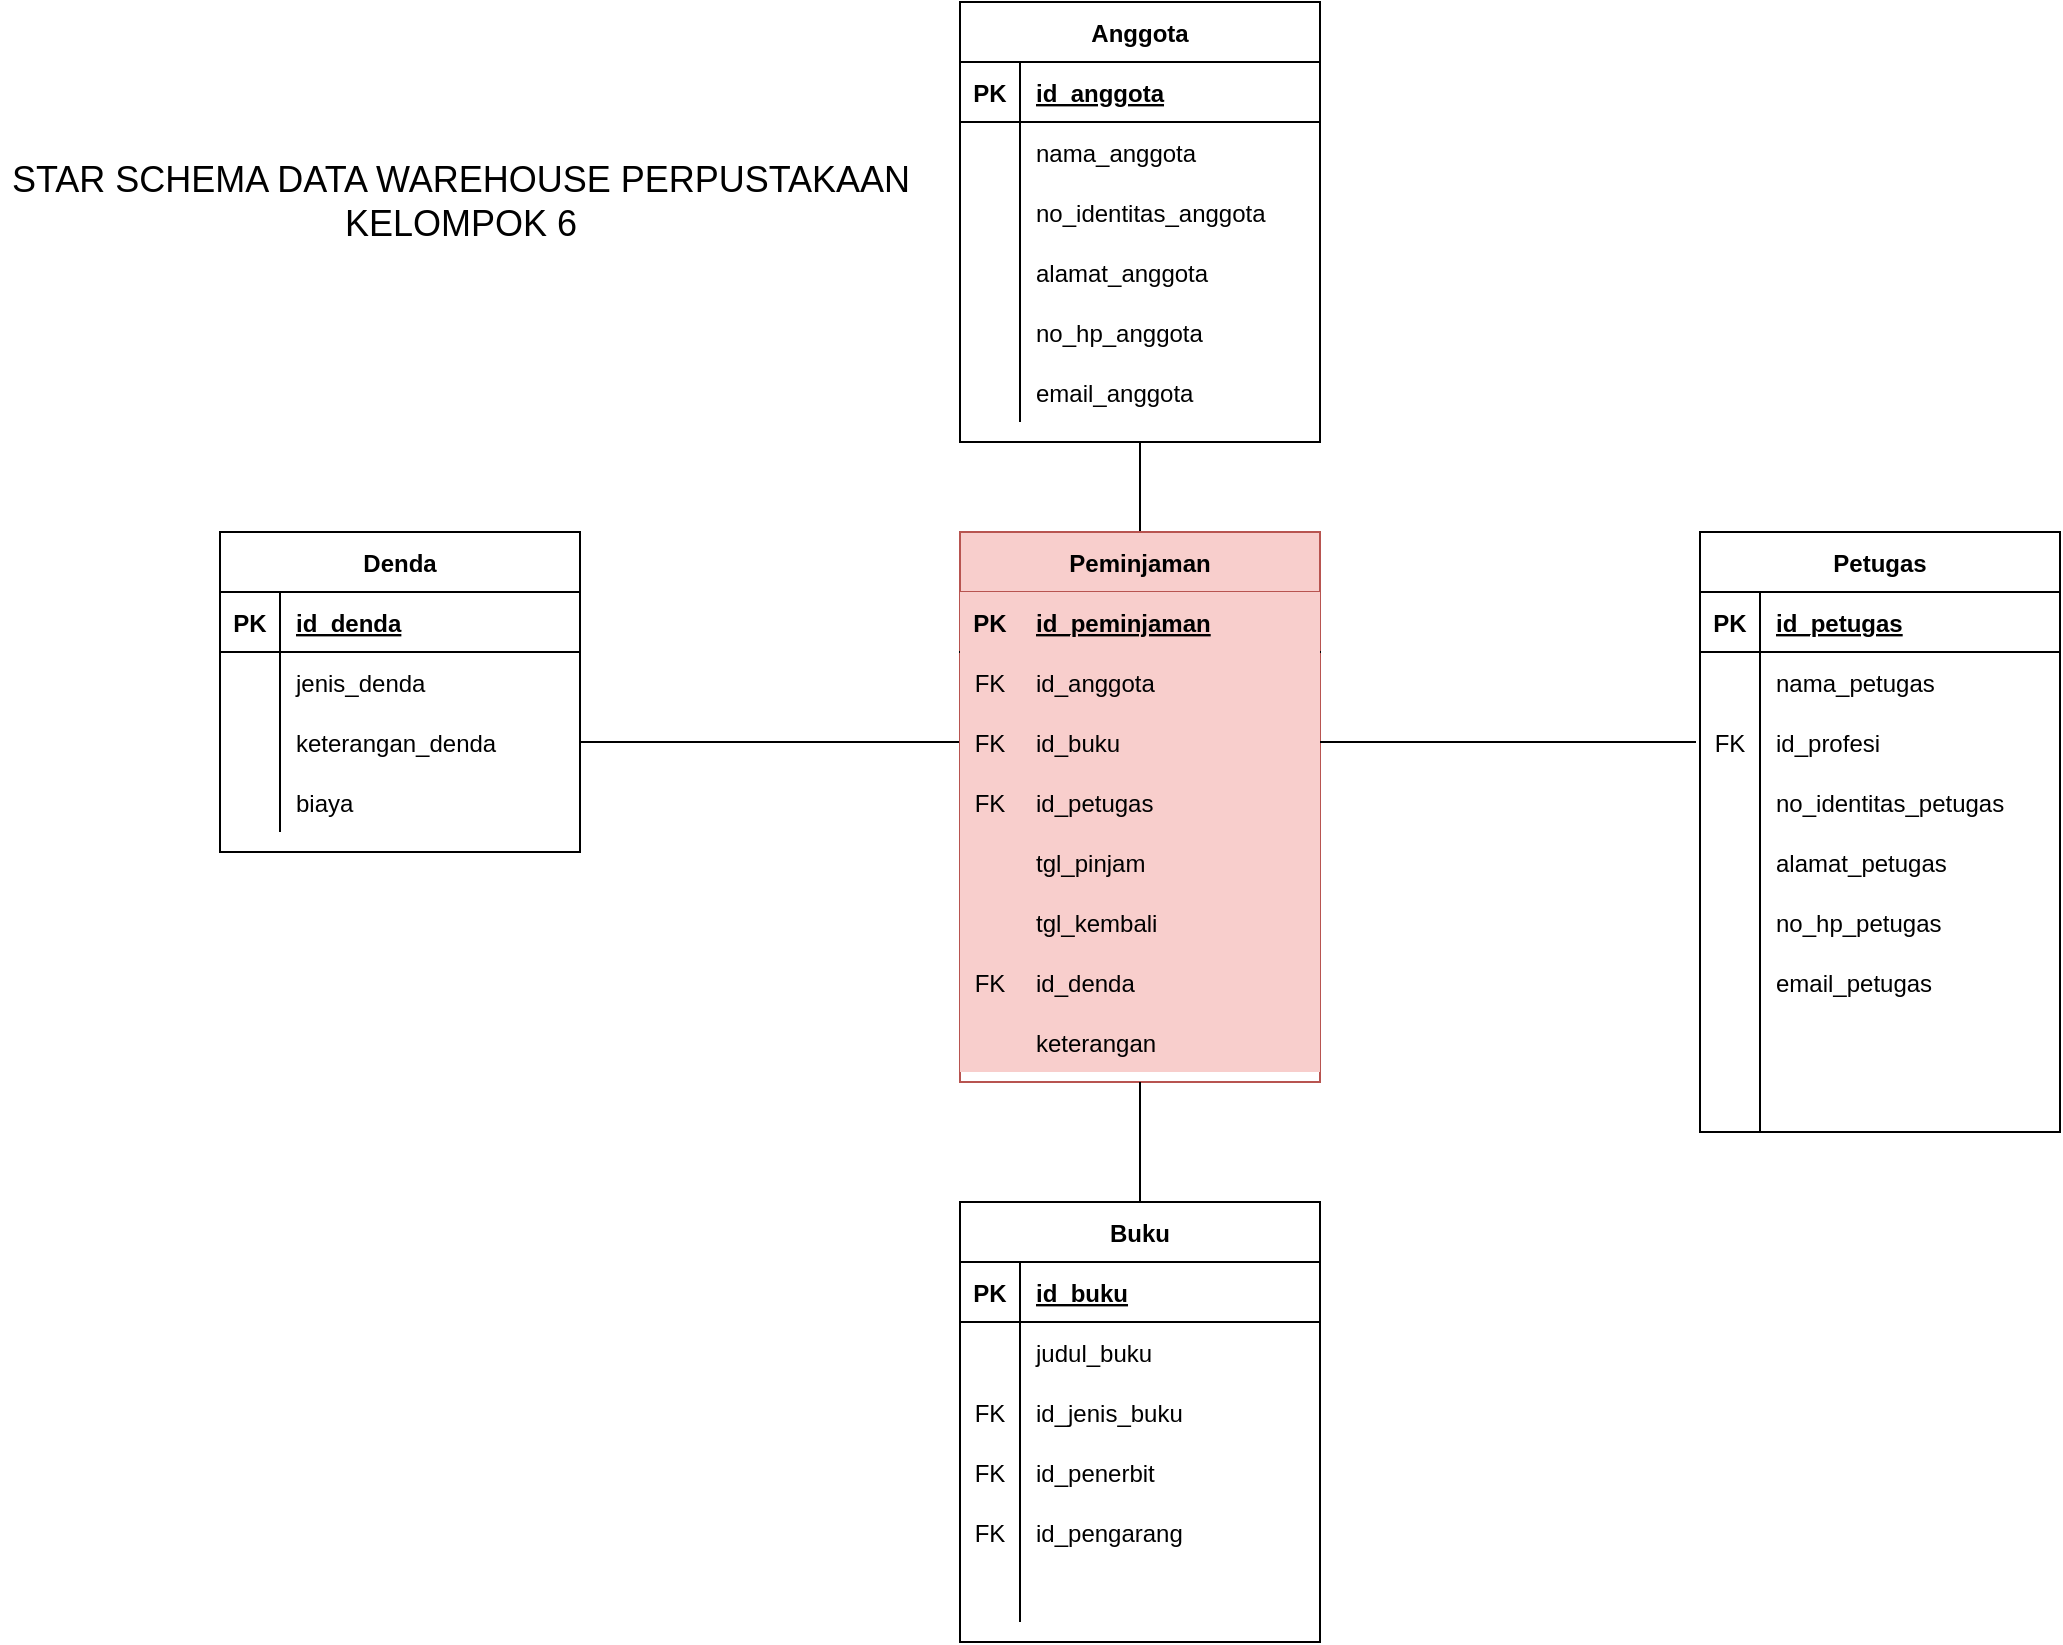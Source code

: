 <mxfile version="13.7.3" type="github" pages="2">
  <diagram id="ia_lg7AgKB0AyjlXaB-6" name="star schema">
    <mxGraphModel dx="1349" dy="619" grid="1" gridSize="10" guides="1" tooltips="1" connect="1" arrows="1" fold="1" page="1" pageScale="1" pageWidth="1169" pageHeight="827" math="0" shadow="0">
      <root>
        <mxCell id="0" />
        <mxCell id="1" parent="0" />
        <mxCell id="kuZEhnjZyDIAACLL1wqr-193" value="" style="endArrow=none;html=1;rounded=0;entryX=0;entryY=0.5;entryDx=0;entryDy=0;exitX=1;exitY=0.5;exitDx=0;exitDy=0;" parent="1" source="kuZEhnjZyDIAACLL1wqr-139" target="kuZEhnjZyDIAACLL1wqr-8" edge="1">
          <mxGeometry relative="1" as="geometry">
            <mxPoint x="370" y="389.17" as="sourcePoint" />
            <mxPoint x="530" y="389.17" as="targetPoint" />
          </mxGeometry>
        </mxCell>
        <mxCell id="kuZEhnjZyDIAACLL1wqr-194" value="" style="endArrow=none;html=1;rounded=0;exitX=0.5;exitY=1;exitDx=0;exitDy=0;entryX=0.5;entryY=0;entryDx=0;entryDy=0;" parent="1" source="kuZEhnjZyDIAACLL1wqr-111" target="kuZEhnjZyDIAACLL1wqr-1" edge="1">
          <mxGeometry relative="1" as="geometry">
            <mxPoint x="619.17" y="220" as="sourcePoint" />
            <mxPoint x="619" y="280" as="targetPoint" />
          </mxGeometry>
        </mxCell>
        <mxCell id="kuZEhnjZyDIAACLL1wqr-111" value="Anggota" style="shape=table;startSize=30;container=1;collapsible=1;childLayout=tableLayout;fixedRows=1;rowLines=0;fontStyle=1;align=center;resizeLast=1;rounded=0;" parent="1" vertex="1">
          <mxGeometry x="530" y="30" width="180" height="220" as="geometry">
            <mxRectangle x="590" y="30" width="80" height="30" as="alternateBounds" />
          </mxGeometry>
        </mxCell>
        <mxCell id="kuZEhnjZyDIAACLL1wqr-112" value="" style="shape=partialRectangle;collapsible=0;dropTarget=0;pointerEvents=0;fillColor=none;top=0;left=0;bottom=1;right=0;points=[[0,0.5],[1,0.5]];portConstraint=eastwest;" parent="kuZEhnjZyDIAACLL1wqr-111" vertex="1">
          <mxGeometry y="30" width="180" height="30" as="geometry" />
        </mxCell>
        <mxCell id="kuZEhnjZyDIAACLL1wqr-113" value="PK" style="shape=partialRectangle;connectable=0;fillColor=none;top=0;left=0;bottom=0;right=0;fontStyle=1;overflow=hidden;" parent="kuZEhnjZyDIAACLL1wqr-112" vertex="1">
          <mxGeometry width="30" height="30" as="geometry" />
        </mxCell>
        <mxCell id="kuZEhnjZyDIAACLL1wqr-114" value="id_anggota" style="shape=partialRectangle;connectable=0;fillColor=none;top=0;left=0;bottom=0;right=0;align=left;spacingLeft=6;fontStyle=5;overflow=hidden;" parent="kuZEhnjZyDIAACLL1wqr-112" vertex="1">
          <mxGeometry x="30" width="150" height="30" as="geometry" />
        </mxCell>
        <mxCell id="kuZEhnjZyDIAACLL1wqr-115" value="" style="shape=partialRectangle;collapsible=0;dropTarget=0;pointerEvents=0;fillColor=none;top=0;left=0;bottom=0;right=0;points=[[0,0.5],[1,0.5]];portConstraint=eastwest;" parent="kuZEhnjZyDIAACLL1wqr-111" vertex="1">
          <mxGeometry y="60" width="180" height="30" as="geometry" />
        </mxCell>
        <mxCell id="kuZEhnjZyDIAACLL1wqr-116" value="" style="shape=partialRectangle;connectable=0;fillColor=none;top=0;left=0;bottom=0;right=0;editable=1;overflow=hidden;" parent="kuZEhnjZyDIAACLL1wqr-115" vertex="1">
          <mxGeometry width="30" height="30" as="geometry" />
        </mxCell>
        <mxCell id="kuZEhnjZyDIAACLL1wqr-117" value="nama_anggota" style="shape=partialRectangle;connectable=0;fillColor=none;top=0;left=0;bottom=0;right=0;align=left;spacingLeft=6;overflow=hidden;" parent="kuZEhnjZyDIAACLL1wqr-115" vertex="1">
          <mxGeometry x="30" width="150" height="30" as="geometry" />
        </mxCell>
        <mxCell id="kuZEhnjZyDIAACLL1wqr-118" value="" style="shape=partialRectangle;collapsible=0;dropTarget=0;pointerEvents=0;fillColor=none;top=0;left=0;bottom=0;right=0;points=[[0,0.5],[1,0.5]];portConstraint=eastwest;" parent="kuZEhnjZyDIAACLL1wqr-111" vertex="1">
          <mxGeometry y="90" width="180" height="30" as="geometry" />
        </mxCell>
        <mxCell id="kuZEhnjZyDIAACLL1wqr-119" value="" style="shape=partialRectangle;connectable=0;fillColor=none;top=0;left=0;bottom=0;right=0;editable=1;overflow=hidden;" parent="kuZEhnjZyDIAACLL1wqr-118" vertex="1">
          <mxGeometry width="30" height="30" as="geometry" />
        </mxCell>
        <mxCell id="kuZEhnjZyDIAACLL1wqr-120" value="no_identitas_anggota" style="shape=partialRectangle;connectable=0;fillColor=none;top=0;left=0;bottom=0;right=0;align=left;spacingLeft=6;overflow=hidden;" parent="kuZEhnjZyDIAACLL1wqr-118" vertex="1">
          <mxGeometry x="30" width="150" height="30" as="geometry" />
        </mxCell>
        <mxCell id="kuZEhnjZyDIAACLL1wqr-121" value="" style="shape=partialRectangle;collapsible=0;dropTarget=0;pointerEvents=0;fillColor=none;top=0;left=0;bottom=0;right=0;points=[[0,0.5],[1,0.5]];portConstraint=eastwest;" parent="kuZEhnjZyDIAACLL1wqr-111" vertex="1">
          <mxGeometry y="120" width="180" height="30" as="geometry" />
        </mxCell>
        <mxCell id="kuZEhnjZyDIAACLL1wqr-122" value="" style="shape=partialRectangle;connectable=0;fillColor=none;top=0;left=0;bottom=0;right=0;editable=1;overflow=hidden;" parent="kuZEhnjZyDIAACLL1wqr-121" vertex="1">
          <mxGeometry width="30" height="30" as="geometry" />
        </mxCell>
        <mxCell id="kuZEhnjZyDIAACLL1wqr-123" value="alamat_anggota" style="shape=partialRectangle;connectable=0;fillColor=none;top=0;left=0;bottom=0;right=0;align=left;spacingLeft=6;overflow=hidden;" parent="kuZEhnjZyDIAACLL1wqr-121" vertex="1">
          <mxGeometry x="30" width="150" height="30" as="geometry" />
        </mxCell>
        <mxCell id="kuZEhnjZyDIAACLL1wqr-125" value="" style="shape=partialRectangle;collapsible=0;dropTarget=0;pointerEvents=0;fillColor=none;top=0;left=0;bottom=0;right=0;points=[[0,0.5],[1,0.5]];portConstraint=eastwest;" parent="kuZEhnjZyDIAACLL1wqr-111" vertex="1">
          <mxGeometry y="150" width="180" height="30" as="geometry" />
        </mxCell>
        <mxCell id="kuZEhnjZyDIAACLL1wqr-126" value="" style="shape=partialRectangle;connectable=0;fillColor=none;top=0;left=0;bottom=0;right=0;editable=1;overflow=hidden;" parent="kuZEhnjZyDIAACLL1wqr-125" vertex="1">
          <mxGeometry width="30" height="30" as="geometry" />
        </mxCell>
        <mxCell id="kuZEhnjZyDIAACLL1wqr-127" value="no_hp_anggota" style="shape=partialRectangle;connectable=0;fillColor=none;top=0;left=0;bottom=0;right=0;align=left;spacingLeft=6;overflow=hidden;" parent="kuZEhnjZyDIAACLL1wqr-125" vertex="1">
          <mxGeometry x="30" width="150" height="30" as="geometry" />
        </mxCell>
        <mxCell id="kuZEhnjZyDIAACLL1wqr-129" value="" style="shape=partialRectangle;collapsible=0;dropTarget=0;pointerEvents=0;fillColor=none;top=0;left=0;bottom=0;right=0;points=[[0,0.5],[1,0.5]];portConstraint=eastwest;" parent="kuZEhnjZyDIAACLL1wqr-111" vertex="1">
          <mxGeometry y="180" width="180" height="30" as="geometry" />
        </mxCell>
        <mxCell id="kuZEhnjZyDIAACLL1wqr-130" value="" style="shape=partialRectangle;connectable=0;fillColor=none;top=0;left=0;bottom=0;right=0;editable=1;overflow=hidden;" parent="kuZEhnjZyDIAACLL1wqr-129" vertex="1">
          <mxGeometry width="30" height="30" as="geometry" />
        </mxCell>
        <mxCell id="kuZEhnjZyDIAACLL1wqr-131" value="email_anggota" style="shape=partialRectangle;connectable=0;fillColor=none;top=0;left=0;bottom=0;right=0;align=left;spacingLeft=6;overflow=hidden;" parent="kuZEhnjZyDIAACLL1wqr-129" vertex="1">
          <mxGeometry x="30" width="150" height="30" as="geometry" />
        </mxCell>
        <mxCell id="kuZEhnjZyDIAACLL1wqr-1" value="Peminjaman" style="shape=table;startSize=30;container=1;collapsible=1;childLayout=tableLayout;fixedRows=1;rowLines=0;fontStyle=1;align=center;resizeLast=1;fillColor=#f8cecc;strokeColor=#b85450;" parent="1" vertex="1">
          <mxGeometry x="530" y="295" width="180" height="275" as="geometry">
            <mxRectangle x="540" y="282.5" width="100" height="30" as="alternateBounds" />
          </mxGeometry>
        </mxCell>
        <mxCell id="kuZEhnjZyDIAACLL1wqr-2" value="" style="shape=partialRectangle;collapsible=0;dropTarget=0;pointerEvents=0;fillColor=none;top=0;left=0;bottom=1;right=0;points=[[0,0.5],[1,0.5]];portConstraint=eastwest;" parent="kuZEhnjZyDIAACLL1wqr-1" vertex="1">
          <mxGeometry y="30" width="180" height="30" as="geometry" />
        </mxCell>
        <mxCell id="kuZEhnjZyDIAACLL1wqr-3" value="PK" style="shape=partialRectangle;connectable=0;fillColor=#f8cecc;top=0;left=0;bottom=0;right=0;fontStyle=1;overflow=hidden;strokeColor=#b85450;" parent="kuZEhnjZyDIAACLL1wqr-2" vertex="1">
          <mxGeometry width="30" height="30" as="geometry" />
        </mxCell>
        <mxCell id="kuZEhnjZyDIAACLL1wqr-4" value="id_peminjaman" style="shape=partialRectangle;connectable=0;fillColor=#f8cecc;top=0;left=0;bottom=0;right=0;align=left;spacingLeft=6;fontStyle=5;overflow=hidden;strokeColor=#b85450;" parent="kuZEhnjZyDIAACLL1wqr-2" vertex="1">
          <mxGeometry x="30" width="150" height="30" as="geometry" />
        </mxCell>
        <mxCell id="kuZEhnjZyDIAACLL1wqr-5" value="" style="shape=partialRectangle;collapsible=0;dropTarget=0;pointerEvents=0;fillColor=none;top=0;left=0;bottom=0;right=0;points=[[0,0.5],[1,0.5]];portConstraint=eastwest;" parent="kuZEhnjZyDIAACLL1wqr-1" vertex="1">
          <mxGeometry y="60" width="180" height="30" as="geometry" />
        </mxCell>
        <mxCell id="kuZEhnjZyDIAACLL1wqr-6" value="FK" style="shape=partialRectangle;connectable=0;fillColor=#f8cecc;top=0;left=0;bottom=0;right=0;editable=1;overflow=hidden;strokeColor=#b85450;" parent="kuZEhnjZyDIAACLL1wqr-5" vertex="1">
          <mxGeometry width="30" height="30" as="geometry" />
        </mxCell>
        <mxCell id="kuZEhnjZyDIAACLL1wqr-7" value="id_anggota" style="shape=partialRectangle;connectable=0;fillColor=#f8cecc;top=0;left=0;bottom=0;right=0;align=left;spacingLeft=6;overflow=hidden;strokeColor=#b85450;" parent="kuZEhnjZyDIAACLL1wqr-5" vertex="1">
          <mxGeometry x="30" width="150" height="30" as="geometry" />
        </mxCell>
        <mxCell id="kuZEhnjZyDIAACLL1wqr-8" value="" style="shape=partialRectangle;collapsible=0;dropTarget=0;pointerEvents=0;fillColor=none;top=0;left=0;bottom=0;right=0;points=[[0,0.5],[1,0.5]];portConstraint=eastwest;" parent="kuZEhnjZyDIAACLL1wqr-1" vertex="1">
          <mxGeometry y="90" width="180" height="30" as="geometry" />
        </mxCell>
        <mxCell id="kuZEhnjZyDIAACLL1wqr-9" value="FK" style="shape=partialRectangle;connectable=0;fillColor=#f8cecc;top=0;left=0;bottom=0;right=0;editable=1;overflow=hidden;strokeColor=#b85450;" parent="kuZEhnjZyDIAACLL1wqr-8" vertex="1">
          <mxGeometry width="30" height="30" as="geometry" />
        </mxCell>
        <mxCell id="kuZEhnjZyDIAACLL1wqr-10" value="id_buku" style="shape=partialRectangle;connectable=0;fillColor=#f8cecc;top=0;left=0;bottom=0;right=0;align=left;spacingLeft=6;overflow=hidden;strokeColor=#b85450;" parent="kuZEhnjZyDIAACLL1wqr-8" vertex="1">
          <mxGeometry x="30" width="150" height="30" as="geometry" />
        </mxCell>
        <mxCell id="kuZEhnjZyDIAACLL1wqr-11" value="" style="shape=partialRectangle;collapsible=0;dropTarget=0;pointerEvents=0;fillColor=none;top=0;left=0;bottom=0;right=0;points=[[0,0.5],[1,0.5]];portConstraint=eastwest;" parent="kuZEhnjZyDIAACLL1wqr-1" vertex="1">
          <mxGeometry y="120" width="180" height="30" as="geometry" />
        </mxCell>
        <mxCell id="kuZEhnjZyDIAACLL1wqr-12" value="FK" style="shape=partialRectangle;connectable=0;fillColor=#f8cecc;top=0;left=0;bottom=0;right=0;editable=1;overflow=hidden;strokeColor=#b85450;" parent="kuZEhnjZyDIAACLL1wqr-11" vertex="1">
          <mxGeometry width="30" height="30" as="geometry" />
        </mxCell>
        <mxCell id="kuZEhnjZyDIAACLL1wqr-13" value="id_petugas" style="shape=partialRectangle;connectable=0;fillColor=#f8cecc;top=0;left=0;bottom=0;right=0;align=left;spacingLeft=6;overflow=hidden;strokeColor=#b85450;" parent="kuZEhnjZyDIAACLL1wqr-11" vertex="1">
          <mxGeometry x="30" width="150" height="30" as="geometry" />
        </mxCell>
        <mxCell id="kuZEhnjZyDIAACLL1wqr-81" value="" style="shape=partialRectangle;collapsible=0;dropTarget=0;pointerEvents=0;fillColor=none;top=0;left=0;bottom=0;right=0;points=[[0,0.5],[1,0.5]];portConstraint=eastwest;" parent="kuZEhnjZyDIAACLL1wqr-1" vertex="1">
          <mxGeometry y="150" width="180" height="30" as="geometry" />
        </mxCell>
        <mxCell id="kuZEhnjZyDIAACLL1wqr-82" value="" style="shape=partialRectangle;connectable=0;fillColor=#f8cecc;top=0;left=0;bottom=0;right=0;editable=1;overflow=hidden;strokeColor=#b85450;" parent="kuZEhnjZyDIAACLL1wqr-81" vertex="1">
          <mxGeometry width="30" height="30" as="geometry" />
        </mxCell>
        <mxCell id="kuZEhnjZyDIAACLL1wqr-83" value="tgl_pinjam" style="shape=partialRectangle;connectable=0;fillColor=#f8cecc;top=0;left=0;bottom=0;right=0;align=left;spacingLeft=6;overflow=hidden;strokeColor=#b85450;" parent="kuZEhnjZyDIAACLL1wqr-81" vertex="1">
          <mxGeometry x="30" width="150" height="30" as="geometry" />
        </mxCell>
        <mxCell id="kuZEhnjZyDIAACLL1wqr-85" value="" style="shape=partialRectangle;collapsible=0;dropTarget=0;pointerEvents=0;fillColor=none;top=0;left=0;bottom=0;right=0;points=[[0,0.5],[1,0.5]];portConstraint=eastwest;" parent="kuZEhnjZyDIAACLL1wqr-1" vertex="1">
          <mxGeometry y="180" width="180" height="30" as="geometry" />
        </mxCell>
        <mxCell id="kuZEhnjZyDIAACLL1wqr-86" value="" style="shape=partialRectangle;connectable=0;fillColor=#f8cecc;top=0;left=0;bottom=0;right=0;editable=1;overflow=hidden;strokeColor=#b85450;" parent="kuZEhnjZyDIAACLL1wqr-85" vertex="1">
          <mxGeometry width="30" height="30" as="geometry" />
        </mxCell>
        <mxCell id="kuZEhnjZyDIAACLL1wqr-87" value="tgl_kembali" style="shape=partialRectangle;connectable=0;fillColor=#f8cecc;top=0;left=0;bottom=0;right=0;align=left;spacingLeft=6;overflow=hidden;strokeColor=#b85450;" parent="kuZEhnjZyDIAACLL1wqr-85" vertex="1">
          <mxGeometry x="30" width="150" height="30" as="geometry" />
        </mxCell>
        <mxCell id="kuZEhnjZyDIAACLL1wqr-89" value="" style="shape=partialRectangle;collapsible=0;dropTarget=0;pointerEvents=0;fillColor=none;top=0;left=0;bottom=0;right=0;points=[[0,0.5],[1,0.5]];portConstraint=eastwest;" parent="kuZEhnjZyDIAACLL1wqr-1" vertex="1">
          <mxGeometry y="210" width="180" height="30" as="geometry" />
        </mxCell>
        <mxCell id="kuZEhnjZyDIAACLL1wqr-90" value="FK" style="shape=partialRectangle;connectable=0;fillColor=#f8cecc;top=0;left=0;bottom=0;right=0;fontStyle=0;overflow=hidden;strokeColor=#b85450;" parent="kuZEhnjZyDIAACLL1wqr-89" vertex="1">
          <mxGeometry width="30" height="30" as="geometry" />
        </mxCell>
        <mxCell id="kuZEhnjZyDIAACLL1wqr-91" value="id_denda" style="shape=partialRectangle;connectable=0;fillColor=#f8cecc;top=0;left=0;bottom=0;right=0;align=left;spacingLeft=6;fontStyle=0;overflow=hidden;strokeColor=#b85450;" parent="kuZEhnjZyDIAACLL1wqr-89" vertex="1">
          <mxGeometry x="30" width="150" height="30" as="geometry" />
        </mxCell>
        <mxCell id="kuZEhnjZyDIAACLL1wqr-93" value="" style="shape=partialRectangle;collapsible=0;dropTarget=0;pointerEvents=0;fillColor=none;top=0;left=0;bottom=0;right=0;points=[[0,0.5],[1,0.5]];portConstraint=eastwest;" parent="kuZEhnjZyDIAACLL1wqr-1" vertex="1">
          <mxGeometry y="240" width="180" height="30" as="geometry" />
        </mxCell>
        <mxCell id="kuZEhnjZyDIAACLL1wqr-94" value="" style="shape=partialRectangle;connectable=0;fillColor=#f8cecc;top=0;left=0;bottom=0;right=0;editable=1;overflow=hidden;strokeColor=#b85450;" parent="kuZEhnjZyDIAACLL1wqr-93" vertex="1">
          <mxGeometry width="30" height="30" as="geometry" />
        </mxCell>
        <mxCell id="kuZEhnjZyDIAACLL1wqr-95" value="keterangan" style="shape=partialRectangle;connectable=0;fillColor=#f8cecc;top=0;left=0;bottom=0;right=0;align=left;spacingLeft=6;overflow=hidden;strokeColor=#b85450;" parent="kuZEhnjZyDIAACLL1wqr-93" vertex="1">
          <mxGeometry x="30" width="150" height="30" as="geometry" />
        </mxCell>
        <mxCell id="kuZEhnjZyDIAACLL1wqr-195" value="" style="endArrow=none;html=1;rounded=0;" parent="1" edge="1">
          <mxGeometry relative="1" as="geometry">
            <mxPoint x="710" y="400" as="sourcePoint" />
            <mxPoint x="898" y="400" as="targetPoint" />
          </mxGeometry>
        </mxCell>
        <mxCell id="kuZEhnjZyDIAACLL1wqr-197" value="" style="endArrow=none;html=1;rounded=0;entryX=0.5;entryY=0;entryDx=0;entryDy=0;exitX=0.5;exitY=1;exitDx=0;exitDy=0;" parent="1" source="kuZEhnjZyDIAACLL1wqr-1" target="kuZEhnjZyDIAACLL1wqr-171" edge="1">
          <mxGeometry relative="1" as="geometry">
            <mxPoint x="619.17" y="560" as="sourcePoint" />
            <mxPoint x="619" y="610" as="targetPoint" />
          </mxGeometry>
        </mxCell>
        <mxCell id="kuZEhnjZyDIAACLL1wqr-171" value="Buku" style="shape=table;startSize=30;container=1;collapsible=1;childLayout=tableLayout;fixedRows=1;rowLines=0;fontStyle=1;align=center;resizeLast=1;rounded=0;" parent="1" vertex="1">
          <mxGeometry x="530" y="630" width="180" height="220" as="geometry" />
        </mxCell>
        <mxCell id="kuZEhnjZyDIAACLL1wqr-172" value="" style="shape=partialRectangle;collapsible=0;dropTarget=0;pointerEvents=0;fillColor=none;top=0;left=0;bottom=1;right=0;points=[[0,0.5],[1,0.5]];portConstraint=eastwest;" parent="kuZEhnjZyDIAACLL1wqr-171" vertex="1">
          <mxGeometry y="30" width="180" height="30" as="geometry" />
        </mxCell>
        <mxCell id="kuZEhnjZyDIAACLL1wqr-173" value="PK" style="shape=partialRectangle;connectable=0;fillColor=none;top=0;left=0;bottom=0;right=0;fontStyle=1;overflow=hidden;" parent="kuZEhnjZyDIAACLL1wqr-172" vertex="1">
          <mxGeometry width="30" height="30" as="geometry" />
        </mxCell>
        <mxCell id="kuZEhnjZyDIAACLL1wqr-174" value="id_buku" style="shape=partialRectangle;connectable=0;fillColor=none;top=0;left=0;bottom=0;right=0;align=left;spacingLeft=6;fontStyle=5;overflow=hidden;" parent="kuZEhnjZyDIAACLL1wqr-172" vertex="1">
          <mxGeometry x="30" width="150" height="30" as="geometry" />
        </mxCell>
        <mxCell id="kuZEhnjZyDIAACLL1wqr-175" value="" style="shape=partialRectangle;collapsible=0;dropTarget=0;pointerEvents=0;fillColor=none;top=0;left=0;bottom=0;right=0;points=[[0,0.5],[1,0.5]];portConstraint=eastwest;" parent="kuZEhnjZyDIAACLL1wqr-171" vertex="1">
          <mxGeometry y="60" width="180" height="30" as="geometry" />
        </mxCell>
        <mxCell id="kuZEhnjZyDIAACLL1wqr-176" value="" style="shape=partialRectangle;connectable=0;fillColor=none;top=0;left=0;bottom=0;right=0;editable=1;overflow=hidden;" parent="kuZEhnjZyDIAACLL1wqr-175" vertex="1">
          <mxGeometry width="30" height="30" as="geometry" />
        </mxCell>
        <mxCell id="kuZEhnjZyDIAACLL1wqr-177" value="judul_buku" style="shape=partialRectangle;connectable=0;fillColor=none;top=0;left=0;bottom=0;right=0;align=left;spacingLeft=6;overflow=hidden;" parent="kuZEhnjZyDIAACLL1wqr-175" vertex="1">
          <mxGeometry x="30" width="150" height="30" as="geometry" />
        </mxCell>
        <mxCell id="kuZEhnjZyDIAACLL1wqr-189" value="" style="shape=partialRectangle;collapsible=0;dropTarget=0;pointerEvents=0;fillColor=none;top=0;left=0;bottom=0;right=0;points=[[0,0.5],[1,0.5]];portConstraint=eastwest;" parent="kuZEhnjZyDIAACLL1wqr-171" vertex="1">
          <mxGeometry y="90" width="180" height="30" as="geometry" />
        </mxCell>
        <mxCell id="kuZEhnjZyDIAACLL1wqr-190" value="FK" style="shape=partialRectangle;connectable=0;fillColor=none;top=0;left=0;bottom=0;right=0;fontStyle=0;overflow=hidden;" parent="kuZEhnjZyDIAACLL1wqr-189" vertex="1">
          <mxGeometry width="30" height="30" as="geometry" />
        </mxCell>
        <mxCell id="kuZEhnjZyDIAACLL1wqr-191" value="id_jenis_buku" style="shape=partialRectangle;connectable=0;fillColor=none;top=0;left=0;bottom=0;right=0;align=left;spacingLeft=6;fontStyle=0;overflow=hidden;" parent="kuZEhnjZyDIAACLL1wqr-189" vertex="1">
          <mxGeometry x="30" width="150" height="30" as="geometry" />
        </mxCell>
        <mxCell id="kuZEhnjZyDIAACLL1wqr-181" value="" style="shape=partialRectangle;collapsible=0;dropTarget=0;pointerEvents=0;fillColor=none;top=0;left=0;bottom=0;right=0;points=[[0,0.5],[1,0.5]];portConstraint=eastwest;" parent="kuZEhnjZyDIAACLL1wqr-171" vertex="1">
          <mxGeometry y="120" width="180" height="30" as="geometry" />
        </mxCell>
        <mxCell id="kuZEhnjZyDIAACLL1wqr-182" value="FK" style="shape=partialRectangle;connectable=0;fillColor=none;top=0;left=0;bottom=0;right=0;editable=1;overflow=hidden;" parent="kuZEhnjZyDIAACLL1wqr-181" vertex="1">
          <mxGeometry width="30" height="30" as="geometry" />
        </mxCell>
        <mxCell id="kuZEhnjZyDIAACLL1wqr-183" value="id_penerbit" style="shape=partialRectangle;connectable=0;fillColor=none;top=0;left=0;bottom=0;right=0;align=left;spacingLeft=6;overflow=hidden;" parent="kuZEhnjZyDIAACLL1wqr-181" vertex="1">
          <mxGeometry x="30" width="150" height="30" as="geometry" />
        </mxCell>
        <mxCell id="kuZEhnjZyDIAACLL1wqr-185" value="" style="shape=partialRectangle;collapsible=0;dropTarget=0;pointerEvents=0;fillColor=none;top=0;left=0;bottom=0;right=0;points=[[0,0.5],[1,0.5]];portConstraint=eastwest;" parent="kuZEhnjZyDIAACLL1wqr-171" vertex="1">
          <mxGeometry y="150" width="180" height="30" as="geometry" />
        </mxCell>
        <mxCell id="kuZEhnjZyDIAACLL1wqr-186" value="FK" style="shape=partialRectangle;connectable=0;fillColor=none;top=0;left=0;bottom=0;right=0;editable=1;overflow=hidden;" parent="kuZEhnjZyDIAACLL1wqr-185" vertex="1">
          <mxGeometry width="30" height="30" as="geometry" />
        </mxCell>
        <mxCell id="kuZEhnjZyDIAACLL1wqr-187" value="id_pengarang" style="shape=partialRectangle;connectable=0;fillColor=none;top=0;left=0;bottom=0;right=0;align=left;spacingLeft=6;overflow=hidden;" parent="kuZEhnjZyDIAACLL1wqr-185" vertex="1">
          <mxGeometry x="30" width="150" height="30" as="geometry" />
        </mxCell>
        <mxCell id="kuZEhnjZyDIAACLL1wqr-178" value="" style="shape=partialRectangle;collapsible=0;dropTarget=0;pointerEvents=0;fillColor=none;top=0;left=0;bottom=0;right=0;points=[[0,0.5],[1,0.5]];portConstraint=eastwest;" parent="kuZEhnjZyDIAACLL1wqr-171" vertex="1">
          <mxGeometry y="180" width="180" height="30" as="geometry" />
        </mxCell>
        <mxCell id="kuZEhnjZyDIAACLL1wqr-179" value="" style="shape=partialRectangle;connectable=0;fillColor=none;top=0;left=0;bottom=0;right=0;editable=1;overflow=hidden;" parent="kuZEhnjZyDIAACLL1wqr-178" vertex="1">
          <mxGeometry width="30" height="30" as="geometry" />
        </mxCell>
        <mxCell id="kuZEhnjZyDIAACLL1wqr-180" value="" style="shape=partialRectangle;connectable=0;fillColor=none;top=0;left=0;bottom=0;right=0;align=left;spacingLeft=6;overflow=hidden;" parent="kuZEhnjZyDIAACLL1wqr-178" vertex="1">
          <mxGeometry x="30" width="150" height="30" as="geometry" />
        </mxCell>
        <mxCell id="kuZEhnjZyDIAACLL1wqr-199" value="&lt;font style=&quot;font-size: 18px&quot;&gt;STAR SCHEMA DATA WAREHOUSE PERPUSTAKAAN &lt;br&gt;KELOMPOK 6&lt;/font&gt;" style="text;html=1;resizable=0;autosize=1;align=center;verticalAlign=middle;points=[];fillColor=none;strokeColor=none;rounded=0;startSize=30;strokeWidth=13;" parent="1" vertex="1">
          <mxGeometry x="50" y="110" width="460" height="40" as="geometry" />
        </mxCell>
        <mxCell id="kuZEhnjZyDIAACLL1wqr-132" value="Denda" style="shape=table;startSize=30;container=1;collapsible=1;childLayout=tableLayout;fixedRows=1;rowLines=0;fontStyle=1;align=center;resizeLast=1;rounded=0;" parent="1" vertex="1">
          <mxGeometry x="160" y="295" width="180" height="160" as="geometry" />
        </mxCell>
        <mxCell id="kuZEhnjZyDIAACLL1wqr-133" value="" style="shape=partialRectangle;collapsible=0;dropTarget=0;pointerEvents=0;fillColor=none;top=0;left=0;bottom=1;right=0;points=[[0,0.5],[1,0.5]];portConstraint=eastwest;" parent="kuZEhnjZyDIAACLL1wqr-132" vertex="1">
          <mxGeometry y="30" width="180" height="30" as="geometry" />
        </mxCell>
        <mxCell id="kuZEhnjZyDIAACLL1wqr-134" value="PK" style="shape=partialRectangle;connectable=0;fillColor=none;top=0;left=0;bottom=0;right=0;fontStyle=1;overflow=hidden;" parent="kuZEhnjZyDIAACLL1wqr-133" vertex="1">
          <mxGeometry width="30" height="30" as="geometry" />
        </mxCell>
        <mxCell id="kuZEhnjZyDIAACLL1wqr-135" value="id_denda" style="shape=partialRectangle;connectable=0;fillColor=none;top=0;left=0;bottom=0;right=0;align=left;spacingLeft=6;fontStyle=5;overflow=hidden;" parent="kuZEhnjZyDIAACLL1wqr-133" vertex="1">
          <mxGeometry x="30" width="150" height="30" as="geometry" />
        </mxCell>
        <mxCell id="kuZEhnjZyDIAACLL1wqr-136" value="" style="shape=partialRectangle;collapsible=0;dropTarget=0;pointerEvents=0;fillColor=none;top=0;left=0;bottom=0;right=0;points=[[0,0.5],[1,0.5]];portConstraint=eastwest;" parent="kuZEhnjZyDIAACLL1wqr-132" vertex="1">
          <mxGeometry y="60" width="180" height="30" as="geometry" />
        </mxCell>
        <mxCell id="kuZEhnjZyDIAACLL1wqr-137" value="" style="shape=partialRectangle;connectable=0;fillColor=none;top=0;left=0;bottom=0;right=0;editable=1;overflow=hidden;" parent="kuZEhnjZyDIAACLL1wqr-136" vertex="1">
          <mxGeometry width="30" height="30" as="geometry" />
        </mxCell>
        <mxCell id="kuZEhnjZyDIAACLL1wqr-138" value="jenis_denda" style="shape=partialRectangle;connectable=0;fillColor=none;top=0;left=0;bottom=0;right=0;align=left;spacingLeft=6;overflow=hidden;" parent="kuZEhnjZyDIAACLL1wqr-136" vertex="1">
          <mxGeometry x="30" width="150" height="30" as="geometry" />
        </mxCell>
        <mxCell id="kuZEhnjZyDIAACLL1wqr-139" value="" style="shape=partialRectangle;collapsible=0;dropTarget=0;pointerEvents=0;fillColor=none;top=0;left=0;bottom=0;right=0;points=[[0,0.5],[1,0.5]];portConstraint=eastwest;" parent="kuZEhnjZyDIAACLL1wqr-132" vertex="1">
          <mxGeometry y="90" width="180" height="30" as="geometry" />
        </mxCell>
        <mxCell id="kuZEhnjZyDIAACLL1wqr-140" value="" style="shape=partialRectangle;connectable=0;fillColor=none;top=0;left=0;bottom=0;right=0;editable=1;overflow=hidden;" parent="kuZEhnjZyDIAACLL1wqr-139" vertex="1">
          <mxGeometry width="30" height="30" as="geometry" />
        </mxCell>
        <mxCell id="kuZEhnjZyDIAACLL1wqr-141" value="keterangan_denda" style="shape=partialRectangle;connectable=0;fillColor=none;top=0;left=0;bottom=0;right=0;align=left;spacingLeft=6;overflow=hidden;" parent="kuZEhnjZyDIAACLL1wqr-139" vertex="1">
          <mxGeometry x="30" width="150" height="30" as="geometry" />
        </mxCell>
        <mxCell id="kuZEhnjZyDIAACLL1wqr-142" value="" style="shape=partialRectangle;collapsible=0;dropTarget=0;pointerEvents=0;fillColor=none;top=0;left=0;bottom=0;right=0;points=[[0,0.5],[1,0.5]];portConstraint=eastwest;" parent="kuZEhnjZyDIAACLL1wqr-132" vertex="1">
          <mxGeometry y="120" width="180" height="30" as="geometry" />
        </mxCell>
        <mxCell id="kuZEhnjZyDIAACLL1wqr-143" value="" style="shape=partialRectangle;connectable=0;fillColor=none;top=0;left=0;bottom=0;right=0;editable=1;overflow=hidden;" parent="kuZEhnjZyDIAACLL1wqr-142" vertex="1">
          <mxGeometry width="30" height="30" as="geometry" />
        </mxCell>
        <mxCell id="kuZEhnjZyDIAACLL1wqr-144" value="biaya" style="shape=partialRectangle;connectable=0;fillColor=none;top=0;left=0;bottom=0;right=0;align=left;spacingLeft=6;overflow=hidden;" parent="kuZEhnjZyDIAACLL1wqr-142" vertex="1">
          <mxGeometry x="30" width="150" height="30" as="geometry" />
        </mxCell>
        <mxCell id="kuZEhnjZyDIAACLL1wqr-145" value="Petugas" style="shape=table;startSize=30;container=1;collapsible=1;childLayout=tableLayout;fixedRows=1;rowLines=0;fontStyle=1;align=center;resizeLast=1;rounded=0;" parent="1" vertex="1">
          <mxGeometry x="900" y="295" width="180" height="300" as="geometry" />
        </mxCell>
        <mxCell id="kuZEhnjZyDIAACLL1wqr-146" value="" style="shape=partialRectangle;collapsible=0;dropTarget=0;pointerEvents=0;fillColor=none;top=0;left=0;bottom=1;right=0;points=[[0,0.5],[1,0.5]];portConstraint=eastwest;" parent="kuZEhnjZyDIAACLL1wqr-145" vertex="1">
          <mxGeometry y="30" width="180" height="30" as="geometry" />
        </mxCell>
        <mxCell id="kuZEhnjZyDIAACLL1wqr-147" value="PK" style="shape=partialRectangle;connectable=0;fillColor=none;top=0;left=0;bottom=0;right=0;fontStyle=1;overflow=hidden;" parent="kuZEhnjZyDIAACLL1wqr-146" vertex="1">
          <mxGeometry width="30" height="30" as="geometry" />
        </mxCell>
        <mxCell id="kuZEhnjZyDIAACLL1wqr-148" value="id_petugas" style="shape=partialRectangle;connectable=0;fillColor=none;top=0;left=0;bottom=0;right=0;align=left;spacingLeft=6;fontStyle=5;overflow=hidden;" parent="kuZEhnjZyDIAACLL1wqr-146" vertex="1">
          <mxGeometry x="30" width="150" height="30" as="geometry" />
        </mxCell>
        <mxCell id="kuZEhnjZyDIAACLL1wqr-149" value="" style="shape=partialRectangle;collapsible=0;dropTarget=0;pointerEvents=0;fillColor=none;top=0;left=0;bottom=0;right=0;points=[[0,0.5],[1,0.5]];portConstraint=eastwest;" parent="kuZEhnjZyDIAACLL1wqr-145" vertex="1">
          <mxGeometry y="60" width="180" height="30" as="geometry" />
        </mxCell>
        <mxCell id="kuZEhnjZyDIAACLL1wqr-150" value="" style="shape=partialRectangle;connectable=0;fillColor=none;top=0;left=0;bottom=0;right=0;editable=1;overflow=hidden;" parent="kuZEhnjZyDIAACLL1wqr-149" vertex="1">
          <mxGeometry width="30" height="30" as="geometry" />
        </mxCell>
        <mxCell id="kuZEhnjZyDIAACLL1wqr-151" value="nama_petugas" style="shape=partialRectangle;connectable=0;fillColor=none;top=0;left=0;bottom=0;right=0;align=left;spacingLeft=6;overflow=hidden;" parent="kuZEhnjZyDIAACLL1wqr-149" vertex="1">
          <mxGeometry x="30" width="150" height="30" as="geometry" />
        </mxCell>
        <mxCell id="fAAzbGWmbU7XGb_ysqbw-2" value="" style="shape=partialRectangle;collapsible=0;dropTarget=0;pointerEvents=0;fillColor=none;top=0;left=0;bottom=0;right=0;points=[[0,0.5],[1,0.5]];portConstraint=eastwest;" vertex="1" parent="kuZEhnjZyDIAACLL1wqr-145">
          <mxGeometry y="90" width="180" height="30" as="geometry" />
        </mxCell>
        <mxCell id="fAAzbGWmbU7XGb_ysqbw-3" value="FK" style="shape=partialRectangle;connectable=0;fillColor=none;top=0;left=0;bottom=0;right=0;fontStyle=0;overflow=hidden;" vertex="1" parent="fAAzbGWmbU7XGb_ysqbw-2">
          <mxGeometry width="30" height="30" as="geometry" />
        </mxCell>
        <mxCell id="fAAzbGWmbU7XGb_ysqbw-4" value="id_profesi" style="shape=partialRectangle;connectable=0;fillColor=none;top=0;left=0;bottom=0;right=0;align=left;spacingLeft=6;fontStyle=0;overflow=hidden;" vertex="1" parent="fAAzbGWmbU7XGb_ysqbw-2">
          <mxGeometry x="30" width="150" height="30" as="geometry" />
        </mxCell>
        <mxCell id="kuZEhnjZyDIAACLL1wqr-152" value="" style="shape=partialRectangle;collapsible=0;dropTarget=0;pointerEvents=0;fillColor=none;top=0;left=0;bottom=0;right=0;points=[[0,0.5],[1,0.5]];portConstraint=eastwest;" parent="kuZEhnjZyDIAACLL1wqr-145" vertex="1">
          <mxGeometry y="120" width="180" height="30" as="geometry" />
        </mxCell>
        <mxCell id="kuZEhnjZyDIAACLL1wqr-153" value="" style="shape=partialRectangle;connectable=0;fillColor=none;top=0;left=0;bottom=0;right=0;editable=1;overflow=hidden;" parent="kuZEhnjZyDIAACLL1wqr-152" vertex="1">
          <mxGeometry width="30" height="30" as="geometry" />
        </mxCell>
        <mxCell id="kuZEhnjZyDIAACLL1wqr-154" value="no_identitas_petugas" style="shape=partialRectangle;connectable=0;fillColor=none;top=0;left=0;bottom=0;right=0;align=left;spacingLeft=6;overflow=hidden;" parent="kuZEhnjZyDIAACLL1wqr-152" vertex="1">
          <mxGeometry x="30" width="150" height="30" as="geometry" />
        </mxCell>
        <mxCell id="kuZEhnjZyDIAACLL1wqr-155" value="" style="shape=partialRectangle;collapsible=0;dropTarget=0;pointerEvents=0;fillColor=none;top=0;left=0;bottom=0;right=0;points=[[0,0.5],[1,0.5]];portConstraint=eastwest;" parent="kuZEhnjZyDIAACLL1wqr-145" vertex="1">
          <mxGeometry y="150" width="180" height="30" as="geometry" />
        </mxCell>
        <mxCell id="kuZEhnjZyDIAACLL1wqr-156" value="" style="shape=partialRectangle;connectable=0;fillColor=none;top=0;left=0;bottom=0;right=0;editable=1;overflow=hidden;" parent="kuZEhnjZyDIAACLL1wqr-155" vertex="1">
          <mxGeometry width="30" height="30" as="geometry" />
        </mxCell>
        <mxCell id="kuZEhnjZyDIAACLL1wqr-157" value="alamat_petugas" style="shape=partialRectangle;connectable=0;fillColor=none;top=0;left=0;bottom=0;right=0;align=left;spacingLeft=6;overflow=hidden;" parent="kuZEhnjZyDIAACLL1wqr-155" vertex="1">
          <mxGeometry x="30" width="150" height="30" as="geometry" />
        </mxCell>
        <mxCell id="kuZEhnjZyDIAACLL1wqr-160" value="" style="shape=partialRectangle;collapsible=0;dropTarget=0;pointerEvents=0;fillColor=none;top=0;left=0;bottom=0;right=0;points=[[0,0.5],[1,0.5]];portConstraint=eastwest;" parent="kuZEhnjZyDIAACLL1wqr-145" vertex="1">
          <mxGeometry y="180" width="180" height="30" as="geometry" />
        </mxCell>
        <mxCell id="kuZEhnjZyDIAACLL1wqr-161" value="" style="shape=partialRectangle;connectable=0;fillColor=none;top=0;left=0;bottom=0;right=0;editable=1;overflow=hidden;" parent="kuZEhnjZyDIAACLL1wqr-160" vertex="1">
          <mxGeometry width="30" height="30" as="geometry" />
        </mxCell>
        <mxCell id="kuZEhnjZyDIAACLL1wqr-162" value="no_hp_petugas" style="shape=partialRectangle;connectable=0;fillColor=none;top=0;left=0;bottom=0;right=0;align=left;spacingLeft=6;overflow=hidden;" parent="kuZEhnjZyDIAACLL1wqr-160" vertex="1">
          <mxGeometry x="30" width="150" height="30" as="geometry" />
        </mxCell>
        <mxCell id="kuZEhnjZyDIAACLL1wqr-164" value="" style="shape=partialRectangle;collapsible=0;dropTarget=0;pointerEvents=0;fillColor=none;top=0;left=0;bottom=0;right=0;points=[[0,0.5],[1,0.5]];portConstraint=eastwest;" parent="kuZEhnjZyDIAACLL1wqr-145" vertex="1">
          <mxGeometry y="210" width="180" height="30" as="geometry" />
        </mxCell>
        <mxCell id="kuZEhnjZyDIAACLL1wqr-165" value="" style="shape=partialRectangle;connectable=0;fillColor=none;top=0;left=0;bottom=0;right=0;editable=1;overflow=hidden;" parent="kuZEhnjZyDIAACLL1wqr-164" vertex="1">
          <mxGeometry width="30" height="30" as="geometry" />
        </mxCell>
        <mxCell id="kuZEhnjZyDIAACLL1wqr-166" value="email_petugas" style="shape=partialRectangle;connectable=0;fillColor=none;top=0;left=0;bottom=0;right=0;align=left;spacingLeft=6;overflow=hidden;" parent="kuZEhnjZyDIAACLL1wqr-164" vertex="1">
          <mxGeometry x="30" width="150" height="30" as="geometry" />
        </mxCell>
        <mxCell id="kuZEhnjZyDIAACLL1wqr-168" value="" style="shape=partialRectangle;collapsible=0;dropTarget=0;pointerEvents=0;fillColor=none;top=0;left=0;bottom=0;right=0;points=[[0,0.5],[1,0.5]];portConstraint=eastwest;" parent="kuZEhnjZyDIAACLL1wqr-145" vertex="1">
          <mxGeometry y="240" width="180" height="30" as="geometry" />
        </mxCell>
        <mxCell id="kuZEhnjZyDIAACLL1wqr-169" value="" style="shape=partialRectangle;connectable=0;fillColor=none;top=0;left=0;bottom=0;right=0;editable=1;overflow=hidden;" parent="kuZEhnjZyDIAACLL1wqr-168" vertex="1">
          <mxGeometry width="30" height="30" as="geometry" />
        </mxCell>
        <mxCell id="kuZEhnjZyDIAACLL1wqr-170" value="" style="shape=partialRectangle;connectable=0;fillColor=none;top=0;left=0;bottom=0;right=0;align=left;spacingLeft=6;overflow=hidden;" parent="kuZEhnjZyDIAACLL1wqr-168" vertex="1">
          <mxGeometry x="30" width="150" height="30" as="geometry" />
        </mxCell>
        <mxCell id="nlezoO85SOfmbdqQiaWD-2" value="" style="shape=partialRectangle;collapsible=0;dropTarget=0;pointerEvents=0;fillColor=none;top=0;left=0;bottom=0;right=0;points=[[0,0.5],[1,0.5]];portConstraint=eastwest;" vertex="1" parent="kuZEhnjZyDIAACLL1wqr-145">
          <mxGeometry y="270" width="180" height="30" as="geometry" />
        </mxCell>
        <mxCell id="nlezoO85SOfmbdqQiaWD-3" value="" style="shape=partialRectangle;connectable=0;fillColor=none;top=0;left=0;bottom=0;right=0;editable=1;overflow=hidden;" vertex="1" parent="nlezoO85SOfmbdqQiaWD-2">
          <mxGeometry width="30" height="30" as="geometry" />
        </mxCell>
        <mxCell id="nlezoO85SOfmbdqQiaWD-4" value="" style="shape=partialRectangle;connectable=0;fillColor=none;top=0;left=0;bottom=0;right=0;align=left;spacingLeft=6;overflow=hidden;" vertex="1" parent="nlezoO85SOfmbdqQiaWD-2">
          <mxGeometry x="30" width="150" height="30" as="geometry" />
        </mxCell>
      </root>
    </mxGraphModel>
  </diagram>
  <diagram name="SnowFlake Schema" id="JA0LI3exOyyU_pFPUzyz">
    <mxGraphModel dx="1573" dy="722" grid="1" gridSize="9" guides="1" tooltips="1" connect="1" arrows="1" fold="1" page="1" pageScale="1" pageWidth="1169" pageHeight="827" math="0" shadow="0">
      <root>
        <mxCell id="U1ZMPwcWFOZkb9EJWIbD-0" />
        <mxCell id="U1ZMPwcWFOZkb9EJWIbD-1" parent="U1ZMPwcWFOZkb9EJWIbD-0" />
        <mxCell id="U1ZMPwcWFOZkb9EJWIbD-2" value="" style="endArrow=none;html=1;rounded=0;entryX=0;entryY=0.5;entryDx=0;entryDy=0;exitX=1;exitY=0.5;exitDx=0;exitDy=0;" edge="1" parent="U1ZMPwcWFOZkb9EJWIbD-1" source="U1ZMPwcWFOZkb9EJWIbD-77" target="U1ZMPwcWFOZkb9EJWIbD-30">
          <mxGeometry relative="1" as="geometry">
            <mxPoint x="370" y="389.17" as="sourcePoint" />
            <mxPoint x="530" y="389.17" as="targetPoint" />
          </mxGeometry>
        </mxCell>
        <mxCell id="U1ZMPwcWFOZkb9EJWIbD-3" value="" style="endArrow=none;html=1;rounded=0;exitX=0.5;exitY=1;exitDx=0;exitDy=0;entryX=0.5;entryY=0;entryDx=0;entryDy=0;" edge="1" parent="U1ZMPwcWFOZkb9EJWIbD-1" source="U1ZMPwcWFOZkb9EJWIbD-4" target="U1ZMPwcWFOZkb9EJWIbD-23">
          <mxGeometry relative="1" as="geometry">
            <mxPoint x="619.17" y="220" as="sourcePoint" />
            <mxPoint x="619" y="280" as="targetPoint" />
          </mxGeometry>
        </mxCell>
        <mxCell id="U1ZMPwcWFOZkb9EJWIbD-4" value="Anggota" style="shape=table;startSize=30;container=1;collapsible=1;childLayout=tableLayout;fixedRows=1;rowLines=0;fontStyle=1;align=center;resizeLast=1;rounded=0;" vertex="1" parent="U1ZMPwcWFOZkb9EJWIbD-1">
          <mxGeometry x="530" y="30" width="180" height="220" as="geometry">
            <mxRectangle x="590" y="30" width="80" height="30" as="alternateBounds" />
          </mxGeometry>
        </mxCell>
        <mxCell id="U1ZMPwcWFOZkb9EJWIbD-5" value="" style="shape=partialRectangle;collapsible=0;dropTarget=0;pointerEvents=0;fillColor=none;top=0;left=0;bottom=1;right=0;points=[[0,0.5],[1,0.5]];portConstraint=eastwest;" vertex="1" parent="U1ZMPwcWFOZkb9EJWIbD-4">
          <mxGeometry y="30" width="180" height="30" as="geometry" />
        </mxCell>
        <mxCell id="U1ZMPwcWFOZkb9EJWIbD-6" value="PK" style="shape=partialRectangle;connectable=0;fillColor=none;top=0;left=0;bottom=0;right=0;fontStyle=1;overflow=hidden;" vertex="1" parent="U1ZMPwcWFOZkb9EJWIbD-5">
          <mxGeometry width="30" height="30" as="geometry" />
        </mxCell>
        <mxCell id="U1ZMPwcWFOZkb9EJWIbD-7" value="id_anggota" style="shape=partialRectangle;connectable=0;fillColor=none;top=0;left=0;bottom=0;right=0;align=left;spacingLeft=6;fontStyle=5;overflow=hidden;" vertex="1" parent="U1ZMPwcWFOZkb9EJWIbD-5">
          <mxGeometry x="30" width="150" height="30" as="geometry" />
        </mxCell>
        <mxCell id="U1ZMPwcWFOZkb9EJWIbD-8" value="" style="shape=partialRectangle;collapsible=0;dropTarget=0;pointerEvents=0;fillColor=none;top=0;left=0;bottom=0;right=0;points=[[0,0.5],[1,0.5]];portConstraint=eastwest;" vertex="1" parent="U1ZMPwcWFOZkb9EJWIbD-4">
          <mxGeometry y="60" width="180" height="30" as="geometry" />
        </mxCell>
        <mxCell id="U1ZMPwcWFOZkb9EJWIbD-9" value="" style="shape=partialRectangle;connectable=0;fillColor=none;top=0;left=0;bottom=0;right=0;editable=1;overflow=hidden;" vertex="1" parent="U1ZMPwcWFOZkb9EJWIbD-8">
          <mxGeometry width="30" height="30" as="geometry" />
        </mxCell>
        <mxCell id="U1ZMPwcWFOZkb9EJWIbD-10" value="nama_anggota" style="shape=partialRectangle;connectable=0;fillColor=none;top=0;left=0;bottom=0;right=0;align=left;spacingLeft=6;overflow=hidden;" vertex="1" parent="U1ZMPwcWFOZkb9EJWIbD-8">
          <mxGeometry x="30" width="150" height="30" as="geometry" />
        </mxCell>
        <mxCell id="U1ZMPwcWFOZkb9EJWIbD-11" value="" style="shape=partialRectangle;collapsible=0;dropTarget=0;pointerEvents=0;fillColor=none;top=0;left=0;bottom=0;right=0;points=[[0,0.5],[1,0.5]];portConstraint=eastwest;" vertex="1" parent="U1ZMPwcWFOZkb9EJWIbD-4">
          <mxGeometry y="90" width="180" height="30" as="geometry" />
        </mxCell>
        <mxCell id="U1ZMPwcWFOZkb9EJWIbD-12" value="" style="shape=partialRectangle;connectable=0;fillColor=none;top=0;left=0;bottom=0;right=0;editable=1;overflow=hidden;" vertex="1" parent="U1ZMPwcWFOZkb9EJWIbD-11">
          <mxGeometry width="30" height="30" as="geometry" />
        </mxCell>
        <mxCell id="U1ZMPwcWFOZkb9EJWIbD-13" value="no_identitas_anggota" style="shape=partialRectangle;connectable=0;fillColor=none;top=0;left=0;bottom=0;right=0;align=left;spacingLeft=6;overflow=hidden;" vertex="1" parent="U1ZMPwcWFOZkb9EJWIbD-11">
          <mxGeometry x="30" width="150" height="30" as="geometry" />
        </mxCell>
        <mxCell id="U1ZMPwcWFOZkb9EJWIbD-14" value="" style="shape=partialRectangle;collapsible=0;dropTarget=0;pointerEvents=0;fillColor=none;top=0;left=0;bottom=0;right=0;points=[[0,0.5],[1,0.5]];portConstraint=eastwest;" vertex="1" parent="U1ZMPwcWFOZkb9EJWIbD-4">
          <mxGeometry y="120" width="180" height="30" as="geometry" />
        </mxCell>
        <mxCell id="U1ZMPwcWFOZkb9EJWIbD-15" value="" style="shape=partialRectangle;connectable=0;fillColor=none;top=0;left=0;bottom=0;right=0;editable=1;overflow=hidden;" vertex="1" parent="U1ZMPwcWFOZkb9EJWIbD-14">
          <mxGeometry width="30" height="30" as="geometry" />
        </mxCell>
        <mxCell id="U1ZMPwcWFOZkb9EJWIbD-16" value="alamat_anggota" style="shape=partialRectangle;connectable=0;fillColor=none;top=0;left=0;bottom=0;right=0;align=left;spacingLeft=6;overflow=hidden;" vertex="1" parent="U1ZMPwcWFOZkb9EJWIbD-14">
          <mxGeometry x="30" width="150" height="30" as="geometry" />
        </mxCell>
        <mxCell id="U1ZMPwcWFOZkb9EJWIbD-17" value="" style="shape=partialRectangle;collapsible=0;dropTarget=0;pointerEvents=0;fillColor=none;top=0;left=0;bottom=0;right=0;points=[[0,0.5],[1,0.5]];portConstraint=eastwest;" vertex="1" parent="U1ZMPwcWFOZkb9EJWIbD-4">
          <mxGeometry y="150" width="180" height="30" as="geometry" />
        </mxCell>
        <mxCell id="U1ZMPwcWFOZkb9EJWIbD-18" value="" style="shape=partialRectangle;connectable=0;fillColor=none;top=0;left=0;bottom=0;right=0;editable=1;overflow=hidden;" vertex="1" parent="U1ZMPwcWFOZkb9EJWIbD-17">
          <mxGeometry width="30" height="30" as="geometry" />
        </mxCell>
        <mxCell id="U1ZMPwcWFOZkb9EJWIbD-19" value="no_hp_anggota" style="shape=partialRectangle;connectable=0;fillColor=none;top=0;left=0;bottom=0;right=0;align=left;spacingLeft=6;overflow=hidden;" vertex="1" parent="U1ZMPwcWFOZkb9EJWIbD-17">
          <mxGeometry x="30" width="150" height="30" as="geometry" />
        </mxCell>
        <mxCell id="U1ZMPwcWFOZkb9EJWIbD-20" value="" style="shape=partialRectangle;collapsible=0;dropTarget=0;pointerEvents=0;fillColor=none;top=0;left=0;bottom=0;right=0;points=[[0,0.5],[1,0.5]];portConstraint=eastwest;" vertex="1" parent="U1ZMPwcWFOZkb9EJWIbD-4">
          <mxGeometry y="180" width="180" height="30" as="geometry" />
        </mxCell>
        <mxCell id="U1ZMPwcWFOZkb9EJWIbD-21" value="" style="shape=partialRectangle;connectable=0;fillColor=none;top=0;left=0;bottom=0;right=0;editable=1;overflow=hidden;" vertex="1" parent="U1ZMPwcWFOZkb9EJWIbD-20">
          <mxGeometry width="30" height="30" as="geometry" />
        </mxCell>
        <mxCell id="U1ZMPwcWFOZkb9EJWIbD-22" value="email_anggota" style="shape=partialRectangle;connectable=0;fillColor=none;top=0;left=0;bottom=0;right=0;align=left;spacingLeft=6;overflow=hidden;" vertex="1" parent="U1ZMPwcWFOZkb9EJWIbD-20">
          <mxGeometry x="30" width="150" height="30" as="geometry" />
        </mxCell>
        <mxCell id="U1ZMPwcWFOZkb9EJWIbD-23" value="Peminjaman" style="shape=table;startSize=30;container=1;collapsible=1;childLayout=tableLayout;fixedRows=1;rowLines=0;fontStyle=1;align=center;resizeLast=1;fillColor=#f8cecc;strokeColor=#b85450;" vertex="1" parent="U1ZMPwcWFOZkb9EJWIbD-1">
          <mxGeometry x="530" y="295" width="180" height="275" as="geometry">
            <mxRectangle x="540" y="282.5" width="100" height="30" as="alternateBounds" />
          </mxGeometry>
        </mxCell>
        <mxCell id="U1ZMPwcWFOZkb9EJWIbD-24" value="" style="shape=partialRectangle;collapsible=0;dropTarget=0;pointerEvents=0;fillColor=none;top=0;left=0;bottom=1;right=0;points=[[0,0.5],[1,0.5]];portConstraint=eastwest;" vertex="1" parent="U1ZMPwcWFOZkb9EJWIbD-23">
          <mxGeometry y="30" width="180" height="30" as="geometry" />
        </mxCell>
        <mxCell id="U1ZMPwcWFOZkb9EJWIbD-25" value="PK" style="shape=partialRectangle;connectable=0;fillColor=#f8cecc;top=0;left=0;bottom=0;right=0;fontStyle=1;overflow=hidden;strokeColor=#b85450;" vertex="1" parent="U1ZMPwcWFOZkb9EJWIbD-24">
          <mxGeometry width="30" height="30" as="geometry" />
        </mxCell>
        <mxCell id="U1ZMPwcWFOZkb9EJWIbD-26" value="id_peminjaman" style="shape=partialRectangle;connectable=0;fillColor=#f8cecc;top=0;left=0;bottom=0;right=0;align=left;spacingLeft=6;fontStyle=5;overflow=hidden;strokeColor=#b85450;" vertex="1" parent="U1ZMPwcWFOZkb9EJWIbD-24">
          <mxGeometry x="30" width="150" height="30" as="geometry" />
        </mxCell>
        <mxCell id="U1ZMPwcWFOZkb9EJWIbD-27" value="" style="shape=partialRectangle;collapsible=0;dropTarget=0;pointerEvents=0;fillColor=none;top=0;left=0;bottom=0;right=0;points=[[0,0.5],[1,0.5]];portConstraint=eastwest;" vertex="1" parent="U1ZMPwcWFOZkb9EJWIbD-23">
          <mxGeometry y="60" width="180" height="30" as="geometry" />
        </mxCell>
        <mxCell id="U1ZMPwcWFOZkb9EJWIbD-28" value="FK" style="shape=partialRectangle;connectable=0;fillColor=#f8cecc;top=0;left=0;bottom=0;right=0;editable=1;overflow=hidden;strokeColor=#b85450;" vertex="1" parent="U1ZMPwcWFOZkb9EJWIbD-27">
          <mxGeometry width="30" height="30" as="geometry" />
        </mxCell>
        <mxCell id="U1ZMPwcWFOZkb9EJWIbD-29" value="id_anggota" style="shape=partialRectangle;connectable=0;fillColor=#f8cecc;top=0;left=0;bottom=0;right=0;align=left;spacingLeft=6;overflow=hidden;strokeColor=#b85450;" vertex="1" parent="U1ZMPwcWFOZkb9EJWIbD-27">
          <mxGeometry x="30" width="150" height="30" as="geometry" />
        </mxCell>
        <mxCell id="U1ZMPwcWFOZkb9EJWIbD-30" value="" style="shape=partialRectangle;collapsible=0;dropTarget=0;pointerEvents=0;fillColor=none;top=0;left=0;bottom=0;right=0;points=[[0,0.5],[1,0.5]];portConstraint=eastwest;" vertex="1" parent="U1ZMPwcWFOZkb9EJWIbD-23">
          <mxGeometry y="90" width="180" height="30" as="geometry" />
        </mxCell>
        <mxCell id="U1ZMPwcWFOZkb9EJWIbD-31" value="FK" style="shape=partialRectangle;connectable=0;fillColor=#f8cecc;top=0;left=0;bottom=0;right=0;editable=1;overflow=hidden;strokeColor=#b85450;" vertex="1" parent="U1ZMPwcWFOZkb9EJWIbD-30">
          <mxGeometry width="30" height="30" as="geometry" />
        </mxCell>
        <mxCell id="U1ZMPwcWFOZkb9EJWIbD-32" value="id_buku" style="shape=partialRectangle;connectable=0;fillColor=#f8cecc;top=0;left=0;bottom=0;right=0;align=left;spacingLeft=6;overflow=hidden;strokeColor=#b85450;" vertex="1" parent="U1ZMPwcWFOZkb9EJWIbD-30">
          <mxGeometry x="30" width="150" height="30" as="geometry" />
        </mxCell>
        <mxCell id="U1ZMPwcWFOZkb9EJWIbD-33" value="" style="shape=partialRectangle;collapsible=0;dropTarget=0;pointerEvents=0;fillColor=none;top=0;left=0;bottom=0;right=0;points=[[0,0.5],[1,0.5]];portConstraint=eastwest;" vertex="1" parent="U1ZMPwcWFOZkb9EJWIbD-23">
          <mxGeometry y="120" width="180" height="30" as="geometry" />
        </mxCell>
        <mxCell id="U1ZMPwcWFOZkb9EJWIbD-34" value="FK" style="shape=partialRectangle;connectable=0;fillColor=#f8cecc;top=0;left=0;bottom=0;right=0;editable=1;overflow=hidden;strokeColor=#b85450;" vertex="1" parent="U1ZMPwcWFOZkb9EJWIbD-33">
          <mxGeometry width="30" height="30" as="geometry" />
        </mxCell>
        <mxCell id="U1ZMPwcWFOZkb9EJWIbD-35" value="id_petugas" style="shape=partialRectangle;connectable=0;fillColor=#f8cecc;top=0;left=0;bottom=0;right=0;align=left;spacingLeft=6;overflow=hidden;strokeColor=#b85450;" vertex="1" parent="U1ZMPwcWFOZkb9EJWIbD-33">
          <mxGeometry x="30" width="150" height="30" as="geometry" />
        </mxCell>
        <mxCell id="U1ZMPwcWFOZkb9EJWIbD-36" value="" style="shape=partialRectangle;collapsible=0;dropTarget=0;pointerEvents=0;fillColor=none;top=0;left=0;bottom=0;right=0;points=[[0,0.5],[1,0.5]];portConstraint=eastwest;" vertex="1" parent="U1ZMPwcWFOZkb9EJWIbD-23">
          <mxGeometry y="150" width="180" height="30" as="geometry" />
        </mxCell>
        <mxCell id="U1ZMPwcWFOZkb9EJWIbD-37" value="" style="shape=partialRectangle;connectable=0;fillColor=#f8cecc;top=0;left=0;bottom=0;right=0;editable=1;overflow=hidden;strokeColor=#b85450;" vertex="1" parent="U1ZMPwcWFOZkb9EJWIbD-36">
          <mxGeometry width="30" height="30" as="geometry" />
        </mxCell>
        <mxCell id="U1ZMPwcWFOZkb9EJWIbD-38" value="tgl_pinjam" style="shape=partialRectangle;connectable=0;fillColor=#f8cecc;top=0;left=0;bottom=0;right=0;align=left;spacingLeft=6;overflow=hidden;strokeColor=#b85450;" vertex="1" parent="U1ZMPwcWFOZkb9EJWIbD-36">
          <mxGeometry x="30" width="150" height="30" as="geometry" />
        </mxCell>
        <mxCell id="U1ZMPwcWFOZkb9EJWIbD-39" value="" style="shape=partialRectangle;collapsible=0;dropTarget=0;pointerEvents=0;fillColor=none;top=0;left=0;bottom=0;right=0;points=[[0,0.5],[1,0.5]];portConstraint=eastwest;" vertex="1" parent="U1ZMPwcWFOZkb9EJWIbD-23">
          <mxGeometry y="180" width="180" height="30" as="geometry" />
        </mxCell>
        <mxCell id="U1ZMPwcWFOZkb9EJWIbD-40" value="" style="shape=partialRectangle;connectable=0;fillColor=#f8cecc;top=0;left=0;bottom=0;right=0;editable=1;overflow=hidden;strokeColor=#b85450;" vertex="1" parent="U1ZMPwcWFOZkb9EJWIbD-39">
          <mxGeometry width="30" height="30" as="geometry" />
        </mxCell>
        <mxCell id="U1ZMPwcWFOZkb9EJWIbD-41" value="tgl_kembali" style="shape=partialRectangle;connectable=0;fillColor=#f8cecc;top=0;left=0;bottom=0;right=0;align=left;spacingLeft=6;overflow=hidden;strokeColor=#b85450;" vertex="1" parent="U1ZMPwcWFOZkb9EJWIbD-39">
          <mxGeometry x="30" width="150" height="30" as="geometry" />
        </mxCell>
        <mxCell id="U1ZMPwcWFOZkb9EJWIbD-42" value="" style="shape=partialRectangle;collapsible=0;dropTarget=0;pointerEvents=0;fillColor=none;top=0;left=0;bottom=0;right=0;points=[[0,0.5],[1,0.5]];portConstraint=eastwest;" vertex="1" parent="U1ZMPwcWFOZkb9EJWIbD-23">
          <mxGeometry y="210" width="180" height="30" as="geometry" />
        </mxCell>
        <mxCell id="U1ZMPwcWFOZkb9EJWIbD-43" value="FK" style="shape=partialRectangle;connectable=0;fillColor=#f8cecc;top=0;left=0;bottom=0;right=0;fontStyle=0;overflow=hidden;strokeColor=#b85450;" vertex="1" parent="U1ZMPwcWFOZkb9EJWIbD-42">
          <mxGeometry width="30" height="30" as="geometry" />
        </mxCell>
        <mxCell id="U1ZMPwcWFOZkb9EJWIbD-44" value="id_denda" style="shape=partialRectangle;connectable=0;fillColor=#f8cecc;top=0;left=0;bottom=0;right=0;align=left;spacingLeft=6;fontStyle=0;overflow=hidden;strokeColor=#b85450;" vertex="1" parent="U1ZMPwcWFOZkb9EJWIbD-42">
          <mxGeometry x="30" width="150" height="30" as="geometry" />
        </mxCell>
        <mxCell id="U1ZMPwcWFOZkb9EJWIbD-45" value="" style="shape=partialRectangle;collapsible=0;dropTarget=0;pointerEvents=0;fillColor=none;top=0;left=0;bottom=0;right=0;points=[[0,0.5],[1,0.5]];portConstraint=eastwest;" vertex="1" parent="U1ZMPwcWFOZkb9EJWIbD-23">
          <mxGeometry y="240" width="180" height="30" as="geometry" />
        </mxCell>
        <mxCell id="U1ZMPwcWFOZkb9EJWIbD-46" value="" style="shape=partialRectangle;connectable=0;fillColor=#f8cecc;top=0;left=0;bottom=0;right=0;editable=1;overflow=hidden;strokeColor=#b85450;" vertex="1" parent="U1ZMPwcWFOZkb9EJWIbD-45">
          <mxGeometry width="30" height="30" as="geometry" />
        </mxCell>
        <mxCell id="U1ZMPwcWFOZkb9EJWIbD-47" value="keterangan" style="shape=partialRectangle;connectable=0;fillColor=#f8cecc;top=0;left=0;bottom=0;right=0;align=left;spacingLeft=6;overflow=hidden;strokeColor=#b85450;" vertex="1" parent="U1ZMPwcWFOZkb9EJWIbD-45">
          <mxGeometry x="30" width="150" height="30" as="geometry" />
        </mxCell>
        <mxCell id="U1ZMPwcWFOZkb9EJWIbD-48" value="" style="endArrow=none;html=1;rounded=0;" edge="1" parent="U1ZMPwcWFOZkb9EJWIbD-1">
          <mxGeometry relative="1" as="geometry">
            <mxPoint x="710" y="400" as="sourcePoint" />
            <mxPoint x="898" y="400" as="targetPoint" />
          </mxGeometry>
        </mxCell>
        <mxCell id="U1ZMPwcWFOZkb9EJWIbD-49" value="" style="endArrow=none;html=1;rounded=0;entryX=0.5;entryY=0;entryDx=0;entryDy=0;exitX=0.5;exitY=1;exitDx=0;exitDy=0;" edge="1" parent="U1ZMPwcWFOZkb9EJWIbD-1" source="U1ZMPwcWFOZkb9EJWIbD-23" target="U1ZMPwcWFOZkb9EJWIbD-50">
          <mxGeometry relative="1" as="geometry">
            <mxPoint x="619.17" y="560" as="sourcePoint" />
            <mxPoint x="619" y="610" as="targetPoint" />
          </mxGeometry>
        </mxCell>
        <mxCell id="U1ZMPwcWFOZkb9EJWIbD-50" value="Buku" style="shape=table;startSize=30;container=1;collapsible=1;childLayout=tableLayout;fixedRows=1;rowLines=0;fontStyle=1;align=center;resizeLast=1;rounded=0;" vertex="1" parent="U1ZMPwcWFOZkb9EJWIbD-1">
          <mxGeometry x="530" y="630" width="180" height="220" as="geometry" />
        </mxCell>
        <mxCell id="U1ZMPwcWFOZkb9EJWIbD-51" value="" style="shape=partialRectangle;collapsible=0;dropTarget=0;pointerEvents=0;fillColor=none;top=0;left=0;bottom=1;right=0;points=[[0,0.5],[1,0.5]];portConstraint=eastwest;" vertex="1" parent="U1ZMPwcWFOZkb9EJWIbD-50">
          <mxGeometry y="30" width="180" height="30" as="geometry" />
        </mxCell>
        <mxCell id="U1ZMPwcWFOZkb9EJWIbD-52" value="PK" style="shape=partialRectangle;connectable=0;fillColor=none;top=0;left=0;bottom=0;right=0;fontStyle=1;overflow=hidden;" vertex="1" parent="U1ZMPwcWFOZkb9EJWIbD-51">
          <mxGeometry width="30" height="30" as="geometry" />
        </mxCell>
        <mxCell id="U1ZMPwcWFOZkb9EJWIbD-53" value="id_buku" style="shape=partialRectangle;connectable=0;fillColor=none;top=0;left=0;bottom=0;right=0;align=left;spacingLeft=6;fontStyle=5;overflow=hidden;" vertex="1" parent="U1ZMPwcWFOZkb9EJWIbD-51">
          <mxGeometry x="30" width="150" height="30" as="geometry" />
        </mxCell>
        <mxCell id="U1ZMPwcWFOZkb9EJWIbD-54" value="" style="shape=partialRectangle;collapsible=0;dropTarget=0;pointerEvents=0;fillColor=none;top=0;left=0;bottom=0;right=0;points=[[0,0.5],[1,0.5]];portConstraint=eastwest;" vertex="1" parent="U1ZMPwcWFOZkb9EJWIbD-50">
          <mxGeometry y="60" width="180" height="30" as="geometry" />
        </mxCell>
        <mxCell id="U1ZMPwcWFOZkb9EJWIbD-55" value="" style="shape=partialRectangle;connectable=0;fillColor=none;top=0;left=0;bottom=0;right=0;editable=1;overflow=hidden;" vertex="1" parent="U1ZMPwcWFOZkb9EJWIbD-54">
          <mxGeometry width="30" height="30" as="geometry" />
        </mxCell>
        <mxCell id="U1ZMPwcWFOZkb9EJWIbD-56" value="judul_buku" style="shape=partialRectangle;connectable=0;fillColor=none;top=0;left=0;bottom=0;right=0;align=left;spacingLeft=6;overflow=hidden;" vertex="1" parent="U1ZMPwcWFOZkb9EJWIbD-54">
          <mxGeometry x="30" width="150" height="30" as="geometry" />
        </mxCell>
        <mxCell id="U1ZMPwcWFOZkb9EJWIbD-57" value="" style="shape=partialRectangle;collapsible=0;dropTarget=0;pointerEvents=0;fillColor=none;top=0;left=0;bottom=0;right=0;points=[[0,0.5],[1,0.5]];portConstraint=eastwest;" vertex="1" parent="U1ZMPwcWFOZkb9EJWIbD-50">
          <mxGeometry y="90" width="180" height="30" as="geometry" />
        </mxCell>
        <mxCell id="U1ZMPwcWFOZkb9EJWIbD-58" value="FK" style="shape=partialRectangle;connectable=0;fillColor=none;top=0;left=0;bottom=0;right=0;fontStyle=0;overflow=hidden;" vertex="1" parent="U1ZMPwcWFOZkb9EJWIbD-57">
          <mxGeometry width="30" height="30" as="geometry" />
        </mxCell>
        <mxCell id="U1ZMPwcWFOZkb9EJWIbD-59" value="id_jenis_buku" style="shape=partialRectangle;connectable=0;fillColor=none;top=0;left=0;bottom=0;right=0;align=left;spacingLeft=6;fontStyle=0;overflow=hidden;" vertex="1" parent="U1ZMPwcWFOZkb9EJWIbD-57">
          <mxGeometry x="30" width="150" height="30" as="geometry" />
        </mxCell>
        <mxCell id="U1ZMPwcWFOZkb9EJWIbD-60" value="" style="shape=partialRectangle;collapsible=0;dropTarget=0;pointerEvents=0;fillColor=none;top=0;left=0;bottom=0;right=0;points=[[0,0.5],[1,0.5]];portConstraint=eastwest;" vertex="1" parent="U1ZMPwcWFOZkb9EJWIbD-50">
          <mxGeometry y="120" width="180" height="30" as="geometry" />
        </mxCell>
        <mxCell id="U1ZMPwcWFOZkb9EJWIbD-61" value="FK" style="shape=partialRectangle;connectable=0;fillColor=none;top=0;left=0;bottom=0;right=0;editable=1;overflow=hidden;" vertex="1" parent="U1ZMPwcWFOZkb9EJWIbD-60">
          <mxGeometry width="30" height="30" as="geometry" />
        </mxCell>
        <mxCell id="U1ZMPwcWFOZkb9EJWIbD-62" value="id_penerbit" style="shape=partialRectangle;connectable=0;fillColor=none;top=0;left=0;bottom=0;right=0;align=left;spacingLeft=6;overflow=hidden;" vertex="1" parent="U1ZMPwcWFOZkb9EJWIbD-60">
          <mxGeometry x="30" width="150" height="30" as="geometry" />
        </mxCell>
        <mxCell id="U1ZMPwcWFOZkb9EJWIbD-63" value="" style="shape=partialRectangle;collapsible=0;dropTarget=0;pointerEvents=0;fillColor=none;top=0;left=0;bottom=0;right=0;points=[[0,0.5],[1,0.5]];portConstraint=eastwest;" vertex="1" parent="U1ZMPwcWFOZkb9EJWIbD-50">
          <mxGeometry y="150" width="180" height="30" as="geometry" />
        </mxCell>
        <mxCell id="U1ZMPwcWFOZkb9EJWIbD-64" value="FK" style="shape=partialRectangle;connectable=0;fillColor=none;top=0;left=0;bottom=0;right=0;editable=1;overflow=hidden;" vertex="1" parent="U1ZMPwcWFOZkb9EJWIbD-63">
          <mxGeometry width="30" height="30" as="geometry" />
        </mxCell>
        <mxCell id="U1ZMPwcWFOZkb9EJWIbD-65" value="id_pengarang" style="shape=partialRectangle;connectable=0;fillColor=none;top=0;left=0;bottom=0;right=0;align=left;spacingLeft=6;overflow=hidden;" vertex="1" parent="U1ZMPwcWFOZkb9EJWIbD-63">
          <mxGeometry x="30" width="150" height="30" as="geometry" />
        </mxCell>
        <mxCell id="U1ZMPwcWFOZkb9EJWIbD-66" value="" style="shape=partialRectangle;collapsible=0;dropTarget=0;pointerEvents=0;fillColor=none;top=0;left=0;bottom=0;right=0;points=[[0,0.5],[1,0.5]];portConstraint=eastwest;" vertex="1" parent="U1ZMPwcWFOZkb9EJWIbD-50">
          <mxGeometry y="180" width="180" height="30" as="geometry" />
        </mxCell>
        <mxCell id="U1ZMPwcWFOZkb9EJWIbD-67" value="" style="shape=partialRectangle;connectable=0;fillColor=none;top=0;left=0;bottom=0;right=0;editable=1;overflow=hidden;" vertex="1" parent="U1ZMPwcWFOZkb9EJWIbD-66">
          <mxGeometry width="30" height="30" as="geometry" />
        </mxCell>
        <mxCell id="U1ZMPwcWFOZkb9EJWIbD-68" value="" style="shape=partialRectangle;connectable=0;fillColor=none;top=0;left=0;bottom=0;right=0;align=left;spacingLeft=6;overflow=hidden;" vertex="1" parent="U1ZMPwcWFOZkb9EJWIbD-66">
          <mxGeometry x="30" width="150" height="30" as="geometry" />
        </mxCell>
        <mxCell id="U1ZMPwcWFOZkb9EJWIbD-69" value="&lt;font style=&quot;font-size: 18px&quot;&gt;STAR SCHEMA DATA WAREHOUSE PERPUSTAKAAN &lt;br&gt;KELOMPOK 6&lt;/font&gt;" style="text;html=1;resizable=0;autosize=1;align=center;verticalAlign=middle;points=[];fillColor=none;strokeColor=none;rounded=0;startSize=30;strokeWidth=13;" vertex="1" parent="U1ZMPwcWFOZkb9EJWIbD-1">
          <mxGeometry x="50" y="110" width="460" height="40" as="geometry" />
        </mxCell>
        <mxCell id="U1ZMPwcWFOZkb9EJWIbD-70" value="Denda" style="shape=table;startSize=30;container=1;collapsible=1;childLayout=tableLayout;fixedRows=1;rowLines=0;fontStyle=1;align=center;resizeLast=1;rounded=0;" vertex="1" parent="U1ZMPwcWFOZkb9EJWIbD-1">
          <mxGeometry x="160" y="295" width="180" height="160" as="geometry" />
        </mxCell>
        <mxCell id="U1ZMPwcWFOZkb9EJWIbD-71" value="" style="shape=partialRectangle;collapsible=0;dropTarget=0;pointerEvents=0;fillColor=none;top=0;left=0;bottom=1;right=0;points=[[0,0.5],[1,0.5]];portConstraint=eastwest;" vertex="1" parent="U1ZMPwcWFOZkb9EJWIbD-70">
          <mxGeometry y="30" width="180" height="30" as="geometry" />
        </mxCell>
        <mxCell id="U1ZMPwcWFOZkb9EJWIbD-72" value="PK" style="shape=partialRectangle;connectable=0;fillColor=none;top=0;left=0;bottom=0;right=0;fontStyle=1;overflow=hidden;" vertex="1" parent="U1ZMPwcWFOZkb9EJWIbD-71">
          <mxGeometry width="30" height="30" as="geometry" />
        </mxCell>
        <mxCell id="U1ZMPwcWFOZkb9EJWIbD-73" value="id_denda" style="shape=partialRectangle;connectable=0;fillColor=none;top=0;left=0;bottom=0;right=0;align=left;spacingLeft=6;fontStyle=5;overflow=hidden;" vertex="1" parent="U1ZMPwcWFOZkb9EJWIbD-71">
          <mxGeometry x="30" width="150" height="30" as="geometry" />
        </mxCell>
        <mxCell id="U1ZMPwcWFOZkb9EJWIbD-74" value="" style="shape=partialRectangle;collapsible=0;dropTarget=0;pointerEvents=0;fillColor=none;top=0;left=0;bottom=0;right=0;points=[[0,0.5],[1,0.5]];portConstraint=eastwest;" vertex="1" parent="U1ZMPwcWFOZkb9EJWIbD-70">
          <mxGeometry y="60" width="180" height="30" as="geometry" />
        </mxCell>
        <mxCell id="U1ZMPwcWFOZkb9EJWIbD-75" value="" style="shape=partialRectangle;connectable=0;fillColor=none;top=0;left=0;bottom=0;right=0;editable=1;overflow=hidden;" vertex="1" parent="U1ZMPwcWFOZkb9EJWIbD-74">
          <mxGeometry width="30" height="30" as="geometry" />
        </mxCell>
        <mxCell id="U1ZMPwcWFOZkb9EJWIbD-76" value="jenis_denda" style="shape=partialRectangle;connectable=0;fillColor=none;top=0;left=0;bottom=0;right=0;align=left;spacingLeft=6;overflow=hidden;" vertex="1" parent="U1ZMPwcWFOZkb9EJWIbD-74">
          <mxGeometry x="30" width="150" height="30" as="geometry" />
        </mxCell>
        <mxCell id="U1ZMPwcWFOZkb9EJWIbD-77" value="" style="shape=partialRectangle;collapsible=0;dropTarget=0;pointerEvents=0;fillColor=none;top=0;left=0;bottom=0;right=0;points=[[0,0.5],[1,0.5]];portConstraint=eastwest;" vertex="1" parent="U1ZMPwcWFOZkb9EJWIbD-70">
          <mxGeometry y="90" width="180" height="30" as="geometry" />
        </mxCell>
        <mxCell id="U1ZMPwcWFOZkb9EJWIbD-78" value="" style="shape=partialRectangle;connectable=0;fillColor=none;top=0;left=0;bottom=0;right=0;editable=1;overflow=hidden;" vertex="1" parent="U1ZMPwcWFOZkb9EJWIbD-77">
          <mxGeometry width="30" height="30" as="geometry" />
        </mxCell>
        <mxCell id="U1ZMPwcWFOZkb9EJWIbD-79" value="keterangan_denda" style="shape=partialRectangle;connectable=0;fillColor=none;top=0;left=0;bottom=0;right=0;align=left;spacingLeft=6;overflow=hidden;" vertex="1" parent="U1ZMPwcWFOZkb9EJWIbD-77">
          <mxGeometry x="30" width="150" height="30" as="geometry" />
        </mxCell>
        <mxCell id="U1ZMPwcWFOZkb9EJWIbD-80" value="" style="shape=partialRectangle;collapsible=0;dropTarget=0;pointerEvents=0;fillColor=none;top=0;left=0;bottom=0;right=0;points=[[0,0.5],[1,0.5]];portConstraint=eastwest;" vertex="1" parent="U1ZMPwcWFOZkb9EJWIbD-70">
          <mxGeometry y="120" width="180" height="30" as="geometry" />
        </mxCell>
        <mxCell id="U1ZMPwcWFOZkb9EJWIbD-81" value="" style="shape=partialRectangle;connectable=0;fillColor=none;top=0;left=0;bottom=0;right=0;editable=1;overflow=hidden;" vertex="1" parent="U1ZMPwcWFOZkb9EJWIbD-80">
          <mxGeometry width="30" height="30" as="geometry" />
        </mxCell>
        <mxCell id="U1ZMPwcWFOZkb9EJWIbD-82" value="biaya" style="shape=partialRectangle;connectable=0;fillColor=none;top=0;left=0;bottom=0;right=0;align=left;spacingLeft=6;overflow=hidden;" vertex="1" parent="U1ZMPwcWFOZkb9EJWIbD-80">
          <mxGeometry x="30" width="150" height="30" as="geometry" />
        </mxCell>
        <mxCell id="U1ZMPwcWFOZkb9EJWIbD-83" value="Petugas" style="shape=table;startSize=30;container=1;collapsible=1;childLayout=tableLayout;fixedRows=1;rowLines=0;fontStyle=1;align=center;resizeLast=1;rounded=0;" vertex="1" parent="U1ZMPwcWFOZkb9EJWIbD-1">
          <mxGeometry x="900" y="295" width="180" height="300" as="geometry" />
        </mxCell>
        <mxCell id="U1ZMPwcWFOZkb9EJWIbD-84" value="" style="shape=partialRectangle;collapsible=0;dropTarget=0;pointerEvents=0;fillColor=none;top=0;left=0;bottom=1;right=0;points=[[0,0.5],[1,0.5]];portConstraint=eastwest;" vertex="1" parent="U1ZMPwcWFOZkb9EJWIbD-83">
          <mxGeometry y="30" width="180" height="30" as="geometry" />
        </mxCell>
        <mxCell id="U1ZMPwcWFOZkb9EJWIbD-85" value="PK" style="shape=partialRectangle;connectable=0;fillColor=none;top=0;left=0;bottom=0;right=0;fontStyle=1;overflow=hidden;" vertex="1" parent="U1ZMPwcWFOZkb9EJWIbD-84">
          <mxGeometry width="30" height="30" as="geometry" />
        </mxCell>
        <mxCell id="U1ZMPwcWFOZkb9EJWIbD-86" value="id_petugas" style="shape=partialRectangle;connectable=0;fillColor=none;top=0;left=0;bottom=0;right=0;align=left;spacingLeft=6;fontStyle=5;overflow=hidden;" vertex="1" parent="U1ZMPwcWFOZkb9EJWIbD-84">
          <mxGeometry x="30" width="150" height="30" as="geometry" />
        </mxCell>
        <mxCell id="U1ZMPwcWFOZkb9EJWIbD-87" value="" style="shape=partialRectangle;collapsible=0;dropTarget=0;pointerEvents=0;fillColor=none;top=0;left=0;bottom=0;right=0;points=[[0,0.5],[1,0.5]];portConstraint=eastwest;" vertex="1" parent="U1ZMPwcWFOZkb9EJWIbD-83">
          <mxGeometry y="60" width="180" height="30" as="geometry" />
        </mxCell>
        <mxCell id="U1ZMPwcWFOZkb9EJWIbD-88" value="" style="shape=partialRectangle;connectable=0;fillColor=none;top=0;left=0;bottom=0;right=0;editable=1;overflow=hidden;" vertex="1" parent="U1ZMPwcWFOZkb9EJWIbD-87">
          <mxGeometry width="30" height="30" as="geometry" />
        </mxCell>
        <mxCell id="U1ZMPwcWFOZkb9EJWIbD-89" value="nama_petugas" style="shape=partialRectangle;connectable=0;fillColor=none;top=0;left=0;bottom=0;right=0;align=left;spacingLeft=6;overflow=hidden;" vertex="1" parent="U1ZMPwcWFOZkb9EJWIbD-87">
          <mxGeometry x="30" width="150" height="30" as="geometry" />
        </mxCell>
        <mxCell id="U1ZMPwcWFOZkb9EJWIbD-90" value="" style="shape=partialRectangle;collapsible=0;dropTarget=0;pointerEvents=0;fillColor=none;top=0;left=0;bottom=0;right=0;points=[[0,0.5],[1,0.5]];portConstraint=eastwest;" vertex="1" parent="U1ZMPwcWFOZkb9EJWIbD-83">
          <mxGeometry y="90" width="180" height="30" as="geometry" />
        </mxCell>
        <mxCell id="U1ZMPwcWFOZkb9EJWIbD-91" value="FK" style="shape=partialRectangle;connectable=0;fillColor=none;top=0;left=0;bottom=0;right=0;fontStyle=0;overflow=hidden;" vertex="1" parent="U1ZMPwcWFOZkb9EJWIbD-90">
          <mxGeometry width="30" height="30" as="geometry" />
        </mxCell>
        <mxCell id="U1ZMPwcWFOZkb9EJWIbD-92" value="id_profesi" style="shape=partialRectangle;connectable=0;fillColor=none;top=0;left=0;bottom=0;right=0;align=left;spacingLeft=6;fontStyle=0;overflow=hidden;" vertex="1" parent="U1ZMPwcWFOZkb9EJWIbD-90">
          <mxGeometry x="30" width="150" height="30" as="geometry" />
        </mxCell>
        <mxCell id="U1ZMPwcWFOZkb9EJWIbD-93" value="" style="shape=partialRectangle;collapsible=0;dropTarget=0;pointerEvents=0;fillColor=none;top=0;left=0;bottom=0;right=0;points=[[0,0.5],[1,0.5]];portConstraint=eastwest;" vertex="1" parent="U1ZMPwcWFOZkb9EJWIbD-83">
          <mxGeometry y="120" width="180" height="30" as="geometry" />
        </mxCell>
        <mxCell id="U1ZMPwcWFOZkb9EJWIbD-94" value="" style="shape=partialRectangle;connectable=0;fillColor=none;top=0;left=0;bottom=0;right=0;editable=1;overflow=hidden;" vertex="1" parent="U1ZMPwcWFOZkb9EJWIbD-93">
          <mxGeometry width="30" height="30" as="geometry" />
        </mxCell>
        <mxCell id="U1ZMPwcWFOZkb9EJWIbD-95" value="no_identitas_petugas" style="shape=partialRectangle;connectable=0;fillColor=none;top=0;left=0;bottom=0;right=0;align=left;spacingLeft=6;overflow=hidden;" vertex="1" parent="U1ZMPwcWFOZkb9EJWIbD-93">
          <mxGeometry x="30" width="150" height="30" as="geometry" />
        </mxCell>
        <mxCell id="U1ZMPwcWFOZkb9EJWIbD-96" value="" style="shape=partialRectangle;collapsible=0;dropTarget=0;pointerEvents=0;fillColor=none;top=0;left=0;bottom=0;right=0;points=[[0,0.5],[1,0.5]];portConstraint=eastwest;" vertex="1" parent="U1ZMPwcWFOZkb9EJWIbD-83">
          <mxGeometry y="150" width="180" height="30" as="geometry" />
        </mxCell>
        <mxCell id="U1ZMPwcWFOZkb9EJWIbD-97" value="" style="shape=partialRectangle;connectable=0;fillColor=none;top=0;left=0;bottom=0;right=0;editable=1;overflow=hidden;" vertex="1" parent="U1ZMPwcWFOZkb9EJWIbD-96">
          <mxGeometry width="30" height="30" as="geometry" />
        </mxCell>
        <mxCell id="U1ZMPwcWFOZkb9EJWIbD-98" value="alamat_petugas" style="shape=partialRectangle;connectable=0;fillColor=none;top=0;left=0;bottom=0;right=0;align=left;spacingLeft=6;overflow=hidden;" vertex="1" parent="U1ZMPwcWFOZkb9EJWIbD-96">
          <mxGeometry x="30" width="150" height="30" as="geometry" />
        </mxCell>
        <mxCell id="U1ZMPwcWFOZkb9EJWIbD-99" value="" style="shape=partialRectangle;collapsible=0;dropTarget=0;pointerEvents=0;fillColor=none;top=0;left=0;bottom=0;right=0;points=[[0,0.5],[1,0.5]];portConstraint=eastwest;" vertex="1" parent="U1ZMPwcWFOZkb9EJWIbD-83">
          <mxGeometry y="180" width="180" height="30" as="geometry" />
        </mxCell>
        <mxCell id="U1ZMPwcWFOZkb9EJWIbD-100" value="" style="shape=partialRectangle;connectable=0;fillColor=none;top=0;left=0;bottom=0;right=0;editable=1;overflow=hidden;" vertex="1" parent="U1ZMPwcWFOZkb9EJWIbD-99">
          <mxGeometry width="30" height="30" as="geometry" />
        </mxCell>
        <mxCell id="U1ZMPwcWFOZkb9EJWIbD-101" value="no_hp_petugas" style="shape=partialRectangle;connectable=0;fillColor=none;top=0;left=0;bottom=0;right=0;align=left;spacingLeft=6;overflow=hidden;" vertex="1" parent="U1ZMPwcWFOZkb9EJWIbD-99">
          <mxGeometry x="30" width="150" height="30" as="geometry" />
        </mxCell>
        <mxCell id="U1ZMPwcWFOZkb9EJWIbD-102" value="" style="shape=partialRectangle;collapsible=0;dropTarget=0;pointerEvents=0;fillColor=none;top=0;left=0;bottom=0;right=0;points=[[0,0.5],[1,0.5]];portConstraint=eastwest;" vertex="1" parent="U1ZMPwcWFOZkb9EJWIbD-83">
          <mxGeometry y="210" width="180" height="30" as="geometry" />
        </mxCell>
        <mxCell id="U1ZMPwcWFOZkb9EJWIbD-103" value="" style="shape=partialRectangle;connectable=0;fillColor=none;top=0;left=0;bottom=0;right=0;editable=1;overflow=hidden;" vertex="1" parent="U1ZMPwcWFOZkb9EJWIbD-102">
          <mxGeometry width="30" height="30" as="geometry" />
        </mxCell>
        <mxCell id="U1ZMPwcWFOZkb9EJWIbD-104" value="email_petugas" style="shape=partialRectangle;connectable=0;fillColor=none;top=0;left=0;bottom=0;right=0;align=left;spacingLeft=6;overflow=hidden;" vertex="1" parent="U1ZMPwcWFOZkb9EJWIbD-102">
          <mxGeometry x="30" width="150" height="30" as="geometry" />
        </mxCell>
        <mxCell id="U1ZMPwcWFOZkb9EJWIbD-105" value="" style="shape=partialRectangle;collapsible=0;dropTarget=0;pointerEvents=0;fillColor=none;top=0;left=0;bottom=0;right=0;points=[[0,0.5],[1,0.5]];portConstraint=eastwest;" vertex="1" parent="U1ZMPwcWFOZkb9EJWIbD-83">
          <mxGeometry y="240" width="180" height="30" as="geometry" />
        </mxCell>
        <mxCell id="U1ZMPwcWFOZkb9EJWIbD-106" value="" style="shape=partialRectangle;connectable=0;fillColor=none;top=0;left=0;bottom=0;right=0;editable=1;overflow=hidden;" vertex="1" parent="U1ZMPwcWFOZkb9EJWIbD-105">
          <mxGeometry width="30" height="30" as="geometry" />
        </mxCell>
        <mxCell id="U1ZMPwcWFOZkb9EJWIbD-107" value="" style="shape=partialRectangle;connectable=0;fillColor=none;top=0;left=0;bottom=0;right=0;align=left;spacingLeft=6;overflow=hidden;" vertex="1" parent="U1ZMPwcWFOZkb9EJWIbD-105">
          <mxGeometry x="30" width="150" height="30" as="geometry" />
        </mxCell>
        <mxCell id="U1ZMPwcWFOZkb9EJWIbD-108" value="" style="shape=partialRectangle;collapsible=0;dropTarget=0;pointerEvents=0;fillColor=none;top=0;left=0;bottom=0;right=0;points=[[0,0.5],[1,0.5]];portConstraint=eastwest;" vertex="1" parent="U1ZMPwcWFOZkb9EJWIbD-83">
          <mxGeometry y="270" width="180" height="30" as="geometry" />
        </mxCell>
        <mxCell id="U1ZMPwcWFOZkb9EJWIbD-109" value="" style="shape=partialRectangle;connectable=0;fillColor=none;top=0;left=0;bottom=0;right=0;editable=1;overflow=hidden;" vertex="1" parent="U1ZMPwcWFOZkb9EJWIbD-108">
          <mxGeometry width="30" height="30" as="geometry" />
        </mxCell>
        <mxCell id="U1ZMPwcWFOZkb9EJWIbD-110" value="" style="shape=partialRectangle;connectable=0;fillColor=none;top=0;left=0;bottom=0;right=0;align=left;spacingLeft=6;overflow=hidden;" vertex="1" parent="U1ZMPwcWFOZkb9EJWIbD-108">
          <mxGeometry x="30" width="150" height="30" as="geometry" />
        </mxCell>
        <mxCell id="uPjN3y6gjdc3afEJk1DL-43" value="" style="endArrow=none;html=1;rounded=0;entryX=0.02;entryY=-0.011;entryDx=0;entryDy=0;entryPerimeter=0;exitX=1;exitY=0.5;exitDx=0;exitDy=0;" edge="1" parent="U1ZMPwcWFOZkb9EJWIbD-1" source="U1ZMPwcWFOZkb9EJWIbD-131" target="U1ZMPwcWFOZkb9EJWIbD-60">
          <mxGeometry relative="1" as="geometry">
            <mxPoint x="360" y="754.17" as="sourcePoint" />
            <mxPoint x="520" y="754.17" as="targetPoint" />
          </mxGeometry>
        </mxCell>
        <mxCell id="U1ZMPwcWFOZkb9EJWIbD-124" value="Jenis_Buku" style="shape=table;startSize=30;container=1;collapsible=1;childLayout=tableLayout;fixedRows=1;rowLines=0;fontStyle=1;align=center;resizeLast=1;rounded=0;strokeWidth=1;" vertex="1" parent="U1ZMPwcWFOZkb9EJWIbD-1">
          <mxGeometry x="180" y="648" width="180" height="160" as="geometry" />
        </mxCell>
        <mxCell id="U1ZMPwcWFOZkb9EJWIbD-125" value="" style="shape=partialRectangle;collapsible=0;dropTarget=0;pointerEvents=0;fillColor=none;top=0;left=0;bottom=1;right=0;points=[[0,0.5],[1,0.5]];portConstraint=eastwest;" vertex="1" parent="U1ZMPwcWFOZkb9EJWIbD-124">
          <mxGeometry y="30" width="180" height="30" as="geometry" />
        </mxCell>
        <mxCell id="U1ZMPwcWFOZkb9EJWIbD-126" value="PK" style="shape=partialRectangle;connectable=0;fillColor=none;top=0;left=0;bottom=0;right=0;fontStyle=1;overflow=hidden;" vertex="1" parent="U1ZMPwcWFOZkb9EJWIbD-125">
          <mxGeometry width="30" height="30" as="geometry" />
        </mxCell>
        <mxCell id="U1ZMPwcWFOZkb9EJWIbD-127" value="id_jenis_buku" style="shape=partialRectangle;connectable=0;fillColor=none;top=0;left=0;bottom=0;right=0;align=left;spacingLeft=6;fontStyle=5;overflow=hidden;" vertex="1" parent="U1ZMPwcWFOZkb9EJWIbD-125">
          <mxGeometry x="30" width="150" height="30" as="geometry" />
        </mxCell>
        <mxCell id="U1ZMPwcWFOZkb9EJWIbD-128" value="" style="shape=partialRectangle;collapsible=0;dropTarget=0;pointerEvents=0;fillColor=none;top=0;left=0;bottom=0;right=0;points=[[0,0.5],[1,0.5]];portConstraint=eastwest;" vertex="1" parent="U1ZMPwcWFOZkb9EJWIbD-124">
          <mxGeometry y="60" width="180" height="30" as="geometry" />
        </mxCell>
        <mxCell id="U1ZMPwcWFOZkb9EJWIbD-129" value="" style="shape=partialRectangle;connectable=0;fillColor=none;top=0;left=0;bottom=0;right=0;editable=1;overflow=hidden;" vertex="1" parent="U1ZMPwcWFOZkb9EJWIbD-128">
          <mxGeometry width="30" height="30" as="geometry" />
        </mxCell>
        <mxCell id="U1ZMPwcWFOZkb9EJWIbD-130" value="nama_jenis_buku" style="shape=partialRectangle;connectable=0;fillColor=none;top=0;left=0;bottom=0;right=0;align=left;spacingLeft=6;overflow=hidden;" vertex="1" parent="U1ZMPwcWFOZkb9EJWIbD-128">
          <mxGeometry x="30" width="150" height="30" as="geometry" />
        </mxCell>
        <mxCell id="U1ZMPwcWFOZkb9EJWIbD-131" value="" style="shape=partialRectangle;collapsible=0;dropTarget=0;pointerEvents=0;fillColor=none;top=0;left=0;bottom=0;right=0;points=[[0,0.5],[1,0.5]];portConstraint=eastwest;" vertex="1" parent="U1ZMPwcWFOZkb9EJWIbD-124">
          <mxGeometry y="90" width="180" height="30" as="geometry" />
        </mxCell>
        <mxCell id="U1ZMPwcWFOZkb9EJWIbD-132" value="" style="shape=partialRectangle;connectable=0;fillColor=none;top=0;left=0;bottom=0;right=0;editable=1;overflow=hidden;" vertex="1" parent="U1ZMPwcWFOZkb9EJWIbD-131">
          <mxGeometry width="30" height="30" as="geometry" />
        </mxCell>
        <mxCell id="U1ZMPwcWFOZkb9EJWIbD-133" value="stok" style="shape=partialRectangle;connectable=0;fillColor=none;top=0;left=0;bottom=0;right=0;align=left;spacingLeft=6;overflow=hidden;" vertex="1" parent="U1ZMPwcWFOZkb9EJWIbD-131">
          <mxGeometry x="30" width="150" height="30" as="geometry" />
        </mxCell>
        <mxCell id="U1ZMPwcWFOZkb9EJWIbD-134" value="" style="shape=partialRectangle;collapsible=0;dropTarget=0;pointerEvents=0;fillColor=none;top=0;left=0;bottom=0;right=0;points=[[0,0.5],[1,0.5]];portConstraint=eastwest;" vertex="1" parent="U1ZMPwcWFOZkb9EJWIbD-124">
          <mxGeometry y="120" width="180" height="30" as="geometry" />
        </mxCell>
        <mxCell id="U1ZMPwcWFOZkb9EJWIbD-135" value="" style="shape=partialRectangle;connectable=0;fillColor=none;top=0;left=0;bottom=0;right=0;editable=1;overflow=hidden;" vertex="1" parent="U1ZMPwcWFOZkb9EJWIbD-134">
          <mxGeometry width="30" height="30" as="geometry" />
        </mxCell>
        <mxCell id="U1ZMPwcWFOZkb9EJWIbD-136" value="no_rak_buku" style="shape=partialRectangle;connectable=0;fillColor=none;top=0;left=0;bottom=0;right=0;align=left;spacingLeft=6;overflow=hidden;" vertex="1" parent="U1ZMPwcWFOZkb9EJWIbD-134">
          <mxGeometry x="30" width="150" height="30" as="geometry" />
        </mxCell>
        <mxCell id="uPjN3y6gjdc3afEJk1DL-44" value="" style="endArrow=none;html=1;rounded=0;entryX=0;entryY=0.5;entryDx=0;entryDy=0;exitX=1;exitY=0.5;exitDx=0;exitDy=0;" edge="1" parent="U1ZMPwcWFOZkb9EJWIbD-1" source="U1ZMPwcWFOZkb9EJWIbD-60" target="uPjN3y6gjdc3afEJk1DL-7">
          <mxGeometry relative="1" as="geometry">
            <mxPoint x="713" y="756" as="sourcePoint" />
            <mxPoint x="873" y="756" as="targetPoint" />
          </mxGeometry>
        </mxCell>
        <mxCell id="uPjN3y6gjdc3afEJk1DL-0" value="Penerbit" style="shape=table;startSize=30;container=1;collapsible=1;childLayout=tableLayout;fixedRows=1;rowLines=0;fontStyle=1;align=center;resizeLast=1;rounded=0;strokeWidth=1;" vertex="1" parent="U1ZMPwcWFOZkb9EJWIbD-1">
          <mxGeometry x="864" y="657" width="180" height="187" as="geometry" />
        </mxCell>
        <mxCell id="uPjN3y6gjdc3afEJk1DL-1" value="" style="shape=partialRectangle;collapsible=0;dropTarget=0;pointerEvents=0;fillColor=none;top=0;left=0;bottom=1;right=0;points=[[0,0.5],[1,0.5]];portConstraint=eastwest;" vertex="1" parent="uPjN3y6gjdc3afEJk1DL-0">
          <mxGeometry y="30" width="180" height="30" as="geometry" />
        </mxCell>
        <mxCell id="uPjN3y6gjdc3afEJk1DL-2" value="PK" style="shape=partialRectangle;connectable=0;fillColor=none;top=0;left=0;bottom=0;right=0;fontStyle=1;overflow=hidden;" vertex="1" parent="uPjN3y6gjdc3afEJk1DL-1">
          <mxGeometry width="30" height="30" as="geometry" />
        </mxCell>
        <mxCell id="uPjN3y6gjdc3afEJk1DL-3" value="id_penerbit" style="shape=partialRectangle;connectable=0;fillColor=none;top=0;left=0;bottom=0;right=0;align=left;spacingLeft=6;fontStyle=5;overflow=hidden;" vertex="1" parent="uPjN3y6gjdc3afEJk1DL-1">
          <mxGeometry x="30" width="150" height="30" as="geometry" />
        </mxCell>
        <mxCell id="uPjN3y6gjdc3afEJk1DL-4" value="" style="shape=partialRectangle;collapsible=0;dropTarget=0;pointerEvents=0;fillColor=none;top=0;left=0;bottom=0;right=0;points=[[0,0.5],[1,0.5]];portConstraint=eastwest;" vertex="1" parent="uPjN3y6gjdc3afEJk1DL-0">
          <mxGeometry y="60" width="180" height="30" as="geometry" />
        </mxCell>
        <mxCell id="uPjN3y6gjdc3afEJk1DL-5" value="" style="shape=partialRectangle;connectable=0;fillColor=none;top=0;left=0;bottom=0;right=0;editable=1;overflow=hidden;" vertex="1" parent="uPjN3y6gjdc3afEJk1DL-4">
          <mxGeometry width="30" height="30" as="geometry" />
        </mxCell>
        <mxCell id="uPjN3y6gjdc3afEJk1DL-6" value="nama_penerbit" style="shape=partialRectangle;connectable=0;fillColor=none;top=0;left=0;bottom=0;right=0;align=left;spacingLeft=6;overflow=hidden;" vertex="1" parent="uPjN3y6gjdc3afEJk1DL-4">
          <mxGeometry x="30" width="150" height="30" as="geometry" />
        </mxCell>
        <mxCell id="uPjN3y6gjdc3afEJk1DL-7" value="" style="shape=partialRectangle;collapsible=0;dropTarget=0;pointerEvents=0;fillColor=none;top=0;left=0;bottom=0;right=0;points=[[0,0.5],[1,0.5]];portConstraint=eastwest;" vertex="1" parent="uPjN3y6gjdc3afEJk1DL-0">
          <mxGeometry y="90" width="180" height="30" as="geometry" />
        </mxCell>
        <mxCell id="uPjN3y6gjdc3afEJk1DL-8" value="" style="shape=partialRectangle;connectable=0;fillColor=none;top=0;left=0;bottom=0;right=0;editable=1;overflow=hidden;" vertex="1" parent="uPjN3y6gjdc3afEJk1DL-7">
          <mxGeometry width="30" height="30" as="geometry" />
        </mxCell>
        <mxCell id="uPjN3y6gjdc3afEJk1DL-9" value="tahun_penerbit" style="shape=partialRectangle;connectable=0;fillColor=none;top=0;left=0;bottom=0;right=0;align=left;spacingLeft=6;overflow=hidden;" vertex="1" parent="uPjN3y6gjdc3afEJk1DL-7">
          <mxGeometry x="30" width="150" height="30" as="geometry" />
        </mxCell>
        <mxCell id="uPjN3y6gjdc3afEJk1DL-10" value="" style="shape=partialRectangle;collapsible=0;dropTarget=0;pointerEvents=0;fillColor=none;top=0;left=0;bottom=0;right=0;points=[[0,0.5],[1,0.5]];portConstraint=eastwest;" vertex="1" parent="uPjN3y6gjdc3afEJk1DL-0">
          <mxGeometry y="120" width="180" height="30" as="geometry" />
        </mxCell>
        <mxCell id="uPjN3y6gjdc3afEJk1DL-11" value="" style="shape=partialRectangle;connectable=0;fillColor=none;top=0;left=0;bottom=0;right=0;editable=1;overflow=hidden;" vertex="1" parent="uPjN3y6gjdc3afEJk1DL-10">
          <mxGeometry width="30" height="30" as="geometry" />
        </mxCell>
        <mxCell id="uPjN3y6gjdc3afEJk1DL-12" value="kota_penerbit" style="shape=partialRectangle;connectable=0;fillColor=none;top=0;left=0;bottom=0;right=0;align=left;spacingLeft=6;overflow=hidden;" vertex="1" parent="uPjN3y6gjdc3afEJk1DL-10">
          <mxGeometry x="30" width="150" height="30" as="geometry" />
        </mxCell>
        <mxCell id="uPjN3y6gjdc3afEJk1DL-14" value="" style="shape=partialRectangle;collapsible=0;dropTarget=0;pointerEvents=0;fillColor=none;top=0;left=0;bottom=0;right=0;points=[[0,0.5],[1,0.5]];portConstraint=eastwest;" vertex="1" parent="uPjN3y6gjdc3afEJk1DL-0">
          <mxGeometry y="150" width="180" height="27" as="geometry" />
        </mxCell>
        <mxCell id="uPjN3y6gjdc3afEJk1DL-15" value="" style="shape=partialRectangle;connectable=0;fillColor=none;top=0;left=0;bottom=0;right=0;editable=1;overflow=hidden;" vertex="1" parent="uPjN3y6gjdc3afEJk1DL-14">
          <mxGeometry width="30" height="27" as="geometry" />
        </mxCell>
        <mxCell id="uPjN3y6gjdc3afEJk1DL-16" value="alamat_kantor" style="shape=partialRectangle;connectable=0;fillColor=none;top=0;left=0;bottom=0;right=0;align=left;spacingLeft=6;overflow=hidden;" vertex="1" parent="uPjN3y6gjdc3afEJk1DL-14">
          <mxGeometry x="30" width="150" height="27" as="geometry" />
        </mxCell>
        <mxCell id="uPjN3y6gjdc3afEJk1DL-45" value="" style="endArrow=none;html=1;rounded=0;exitX=0.502;exitY=1.156;exitDx=0;exitDy=0;exitPerimeter=0;entryX=0.5;entryY=0;entryDx=0;entryDy=0;" edge="1" parent="U1ZMPwcWFOZkb9EJWIbD-1" source="U1ZMPwcWFOZkb9EJWIbD-66" target="uPjN3y6gjdc3afEJk1DL-17">
          <mxGeometry relative="1" as="geometry">
            <mxPoint x="619.17" y="850" as="sourcePoint" />
            <mxPoint x="621" y="873" as="targetPoint" />
          </mxGeometry>
        </mxCell>
        <mxCell id="uPjN3y6gjdc3afEJk1DL-17" value="Pengarang" style="shape=table;startSize=30;container=1;collapsible=1;childLayout=tableLayout;fixedRows=1;rowLines=0;fontStyle=1;align=center;resizeLast=1;rounded=0;strokeWidth=1;" vertex="1" parent="U1ZMPwcWFOZkb9EJWIbD-1">
          <mxGeometry x="530" y="900" width="180" height="150" as="geometry" />
        </mxCell>
        <mxCell id="uPjN3y6gjdc3afEJk1DL-18" value="" style="shape=partialRectangle;collapsible=0;dropTarget=0;pointerEvents=0;fillColor=none;top=0;left=0;bottom=1;right=0;points=[[0,0.5],[1,0.5]];portConstraint=eastwest;" vertex="1" parent="uPjN3y6gjdc3afEJk1DL-17">
          <mxGeometry y="30" width="180" height="30" as="geometry" />
        </mxCell>
        <mxCell id="uPjN3y6gjdc3afEJk1DL-19" value="PK" style="shape=partialRectangle;connectable=0;fillColor=none;top=0;left=0;bottom=0;right=0;fontStyle=1;overflow=hidden;" vertex="1" parent="uPjN3y6gjdc3afEJk1DL-18">
          <mxGeometry width="30" height="30" as="geometry" />
        </mxCell>
        <mxCell id="uPjN3y6gjdc3afEJk1DL-20" value="id_pengarang" style="shape=partialRectangle;connectable=0;fillColor=none;top=0;left=0;bottom=0;right=0;align=left;spacingLeft=6;fontStyle=5;overflow=hidden;" vertex="1" parent="uPjN3y6gjdc3afEJk1DL-18">
          <mxGeometry x="30" width="150" height="30" as="geometry" />
        </mxCell>
        <mxCell id="uPjN3y6gjdc3afEJk1DL-21" value="" style="shape=partialRectangle;collapsible=0;dropTarget=0;pointerEvents=0;fillColor=none;top=0;left=0;bottom=0;right=0;points=[[0,0.5],[1,0.5]];portConstraint=eastwest;" vertex="1" parent="uPjN3y6gjdc3afEJk1DL-17">
          <mxGeometry y="60" width="180" height="30" as="geometry" />
        </mxCell>
        <mxCell id="uPjN3y6gjdc3afEJk1DL-22" value="" style="shape=partialRectangle;connectable=0;fillColor=none;top=0;left=0;bottom=0;right=0;editable=1;overflow=hidden;" vertex="1" parent="uPjN3y6gjdc3afEJk1DL-21">
          <mxGeometry width="30" height="30" as="geometry" />
        </mxCell>
        <mxCell id="uPjN3y6gjdc3afEJk1DL-23" value="nama_pegarang" style="shape=partialRectangle;connectable=0;fillColor=none;top=0;left=0;bottom=0;right=0;align=left;spacingLeft=6;overflow=hidden;" vertex="1" parent="uPjN3y6gjdc3afEJk1DL-21">
          <mxGeometry x="30" width="150" height="30" as="geometry" />
        </mxCell>
        <mxCell id="uPjN3y6gjdc3afEJk1DL-24" value="" style="shape=partialRectangle;collapsible=0;dropTarget=0;pointerEvents=0;fillColor=none;top=0;left=0;bottom=0;right=0;points=[[0,0.5],[1,0.5]];portConstraint=eastwest;" vertex="1" parent="uPjN3y6gjdc3afEJk1DL-17">
          <mxGeometry y="90" width="180" height="30" as="geometry" />
        </mxCell>
        <mxCell id="uPjN3y6gjdc3afEJk1DL-25" value="" style="shape=partialRectangle;connectable=0;fillColor=none;top=0;left=0;bottom=0;right=0;editable=1;overflow=hidden;" vertex="1" parent="uPjN3y6gjdc3afEJk1DL-24">
          <mxGeometry width="30" height="30" as="geometry" />
        </mxCell>
        <mxCell id="uPjN3y6gjdc3afEJk1DL-26" value="keterangan" style="shape=partialRectangle;connectable=0;fillColor=none;top=0;left=0;bottom=0;right=0;align=left;spacingLeft=6;overflow=hidden;" vertex="1" parent="uPjN3y6gjdc3afEJk1DL-24">
          <mxGeometry x="30" width="150" height="30" as="geometry" />
        </mxCell>
        <mxCell id="uPjN3y6gjdc3afEJk1DL-27" value="" style="shape=partialRectangle;collapsible=0;dropTarget=0;pointerEvents=0;fillColor=none;top=0;left=0;bottom=0;right=0;points=[[0,0.5],[1,0.5]];portConstraint=eastwest;" vertex="1" parent="uPjN3y6gjdc3afEJk1DL-17">
          <mxGeometry y="120" width="180" height="30" as="geometry" />
        </mxCell>
        <mxCell id="uPjN3y6gjdc3afEJk1DL-28" value="" style="shape=partialRectangle;connectable=0;fillColor=none;top=0;left=0;bottom=0;right=0;editable=1;overflow=hidden;" vertex="1" parent="uPjN3y6gjdc3afEJk1DL-27">
          <mxGeometry width="30" height="30" as="geometry" />
        </mxCell>
        <mxCell id="uPjN3y6gjdc3afEJk1DL-29" value="" style="shape=partialRectangle;connectable=0;fillColor=none;top=0;left=0;bottom=0;right=0;align=left;spacingLeft=6;overflow=hidden;" vertex="1" parent="uPjN3y6gjdc3afEJk1DL-27">
          <mxGeometry x="30" width="150" height="30" as="geometry" />
        </mxCell>
        <mxCell id="uPjN3y6gjdc3afEJk1DL-46" value="" style="endArrow=none;html=1;rounded=0;exitX=1;exitY=0.5;exitDx=0;exitDy=0;entryX=0;entryY=0.5;entryDx=0;entryDy=0;" edge="1" parent="U1ZMPwcWFOZkb9EJWIbD-1" source="U1ZMPwcWFOZkb9EJWIbD-90" target="uPjN3y6gjdc3afEJk1DL-34">
          <mxGeometry relative="1" as="geometry">
            <mxPoint x="1089" y="405" as="sourcePoint" />
            <mxPoint x="1179" y="400" as="targetPoint" />
          </mxGeometry>
        </mxCell>
        <mxCell id="uPjN3y6gjdc3afEJk1DL-30" value="Profesi" style="shape=table;startSize=30;container=1;collapsible=1;childLayout=tableLayout;fixedRows=1;rowLines=0;fontStyle=1;align=center;resizeLast=1;rounded=0;strokeWidth=1;" vertex="1" parent="U1ZMPwcWFOZkb9EJWIbD-1">
          <mxGeometry x="1188" y="324" width="180" height="160" as="geometry" />
        </mxCell>
        <mxCell id="uPjN3y6gjdc3afEJk1DL-31" value="" style="shape=partialRectangle;collapsible=0;dropTarget=0;pointerEvents=0;fillColor=none;top=0;left=0;bottom=1;right=0;points=[[0,0.5],[1,0.5]];portConstraint=eastwest;" vertex="1" parent="uPjN3y6gjdc3afEJk1DL-30">
          <mxGeometry y="30" width="180" height="30" as="geometry" />
        </mxCell>
        <mxCell id="uPjN3y6gjdc3afEJk1DL-32" value="PK" style="shape=partialRectangle;connectable=0;fillColor=none;top=0;left=0;bottom=0;right=0;fontStyle=1;overflow=hidden;" vertex="1" parent="uPjN3y6gjdc3afEJk1DL-31">
          <mxGeometry width="30" height="30" as="geometry" />
        </mxCell>
        <mxCell id="uPjN3y6gjdc3afEJk1DL-33" value="id_profesi" style="shape=partialRectangle;connectable=0;fillColor=none;top=0;left=0;bottom=0;right=0;align=left;spacingLeft=6;fontStyle=5;overflow=hidden;" vertex="1" parent="uPjN3y6gjdc3afEJk1DL-31">
          <mxGeometry x="30" width="150" height="30" as="geometry" />
        </mxCell>
        <mxCell id="uPjN3y6gjdc3afEJk1DL-34" value="" style="shape=partialRectangle;collapsible=0;dropTarget=0;pointerEvents=0;fillColor=none;top=0;left=0;bottom=0;right=0;points=[[0,0.5],[1,0.5]];portConstraint=eastwest;" vertex="1" parent="uPjN3y6gjdc3afEJk1DL-30">
          <mxGeometry y="60" width="180" height="30" as="geometry" />
        </mxCell>
        <mxCell id="uPjN3y6gjdc3afEJk1DL-35" value="" style="shape=partialRectangle;connectable=0;fillColor=none;top=0;left=0;bottom=0;right=0;editable=1;overflow=hidden;" vertex="1" parent="uPjN3y6gjdc3afEJk1DL-34">
          <mxGeometry width="30" height="30" as="geometry" />
        </mxCell>
        <mxCell id="uPjN3y6gjdc3afEJk1DL-36" value="nama_profesi" style="shape=partialRectangle;connectable=0;fillColor=none;top=0;left=0;bottom=0;right=0;align=left;spacingLeft=6;overflow=hidden;" vertex="1" parent="uPjN3y6gjdc3afEJk1DL-34">
          <mxGeometry x="30" width="150" height="30" as="geometry" />
        </mxCell>
        <mxCell id="uPjN3y6gjdc3afEJk1DL-37" value="" style="shape=partialRectangle;collapsible=0;dropTarget=0;pointerEvents=0;fillColor=none;top=0;left=0;bottom=0;right=0;points=[[0,0.5],[1,0.5]];portConstraint=eastwest;" vertex="1" parent="uPjN3y6gjdc3afEJk1DL-30">
          <mxGeometry y="90" width="180" height="30" as="geometry" />
        </mxCell>
        <mxCell id="uPjN3y6gjdc3afEJk1DL-38" value="" style="shape=partialRectangle;connectable=0;fillColor=none;top=0;left=0;bottom=0;right=0;editable=1;overflow=hidden;" vertex="1" parent="uPjN3y6gjdc3afEJk1DL-37">
          <mxGeometry width="30" height="30" as="geometry" />
        </mxCell>
        <mxCell id="uPjN3y6gjdc3afEJk1DL-39" value="tugas" style="shape=partialRectangle;connectable=0;fillColor=none;top=0;left=0;bottom=0;right=0;align=left;spacingLeft=6;overflow=hidden;" vertex="1" parent="uPjN3y6gjdc3afEJk1DL-37">
          <mxGeometry x="30" width="150" height="30" as="geometry" />
        </mxCell>
        <mxCell id="uPjN3y6gjdc3afEJk1DL-40" value="" style="shape=partialRectangle;collapsible=0;dropTarget=0;pointerEvents=0;fillColor=none;top=0;left=0;bottom=0;right=0;points=[[0,0.5],[1,0.5]];portConstraint=eastwest;" vertex="1" parent="uPjN3y6gjdc3afEJk1DL-30">
          <mxGeometry y="120" width="180" height="30" as="geometry" />
        </mxCell>
        <mxCell id="uPjN3y6gjdc3afEJk1DL-41" value="" style="shape=partialRectangle;connectable=0;fillColor=none;top=0;left=0;bottom=0;right=0;editable=1;overflow=hidden;" vertex="1" parent="uPjN3y6gjdc3afEJk1DL-40">
          <mxGeometry width="30" height="30" as="geometry" />
        </mxCell>
        <mxCell id="uPjN3y6gjdc3afEJk1DL-42" value="gaji" style="shape=partialRectangle;connectable=0;fillColor=none;top=0;left=0;bottom=0;right=0;align=left;spacingLeft=6;overflow=hidden;" vertex="1" parent="uPjN3y6gjdc3afEJk1DL-40">
          <mxGeometry x="30" width="150" height="30" as="geometry" />
        </mxCell>
      </root>
    </mxGraphModel>
  </diagram>
</mxfile>
